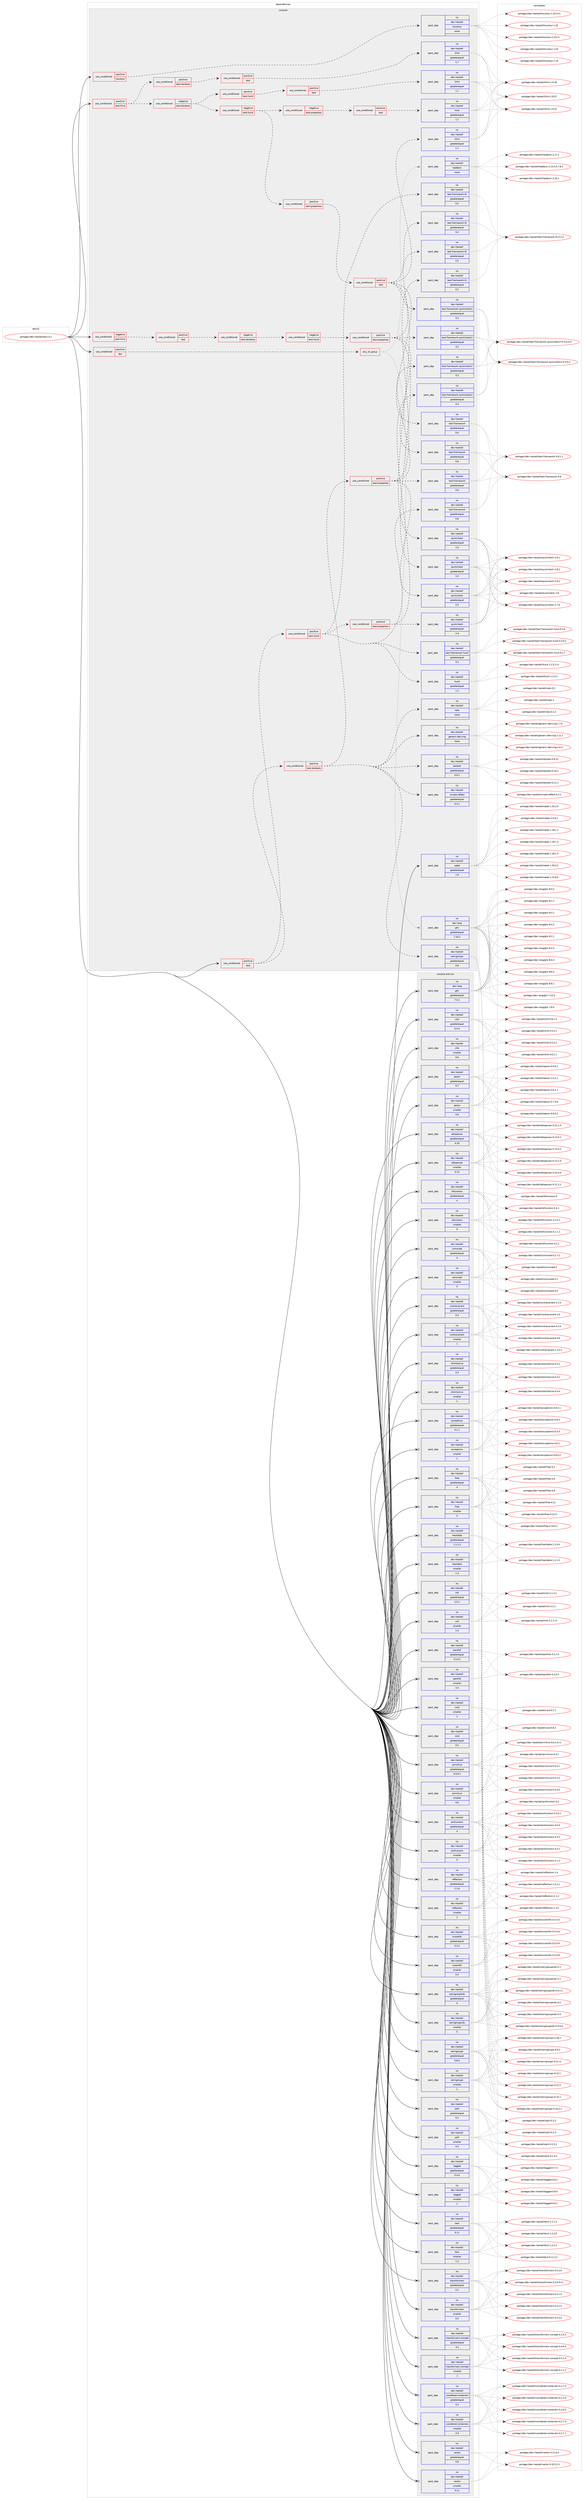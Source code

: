 digraph prolog {

# *************
# Graph options
# *************

newrank=true;
concentrate=true;
compound=true;
graph [rankdir=LR,fontname=Helvetica,fontsize=10,ranksep=1.5];#, ranksep=2.5, nodesep=0.2];
edge  [arrowhead=vee];
node  [fontname=Helvetica,fontsize=10];

# **********
# The ebuild
# **********

subgraph cluster_leftcol {
color=gray;
rank=same;
label=<<i>ebuild</i>>;
id [label="portage://dev-haskell/lens-4.2", color=red, width=4, href="../dev-haskell/lens-4.2.svg"];
}

# ****************
# The dependencies
# ****************

subgraph cluster_midcol {
color=gray;
label=<<i>dependencies</i>>;
subgraph cluster_compile {
fillcolor="#eeeeee";
style=filled;
label=<<i>compile</i>>;
subgraph cond15996 {
dependency73270 [label=<<TABLE BORDER="0" CELLBORDER="1" CELLSPACING="0" CELLPADDING="4"><TR><TD ROWSPAN="3" CELLPADDING="10">use_conditional</TD></TR><TR><TD>negative</TD></TR><TR><TD>test-hlint</TD></TR></TABLE>>, shape=none, color=red];
subgraph cond15997 {
dependency73271 [label=<<TABLE BORDER="0" CELLBORDER="1" CELLSPACING="0" CELLPADDING="4"><TR><TD ROWSPAN="3" CELLPADDING="10">use_conditional</TD></TR><TR><TD>positive</TD></TR><TR><TD>test</TD></TR></TABLE>>, shape=none, color=red];
subgraph cond15998 {
dependency73272 [label=<<TABLE BORDER="0" CELLBORDER="1" CELLSPACING="0" CELLPADDING="4"><TR><TD ROWSPAN="3" CELLPADDING="10">use_conditional</TD></TR><TR><TD>negative</TD></TR><TR><TD>test-doctests</TD></TR></TABLE>>, shape=none, color=red];
subgraph cond15999 {
dependency73273 [label=<<TABLE BORDER="0" CELLBORDER="1" CELLSPACING="0" CELLPADDING="4"><TR><TD ROWSPAN="3" CELLPADDING="10">use_conditional</TD></TR><TR><TD>negative</TD></TR><TR><TD>test-hunit</TD></TR></TABLE>>, shape=none, color=red];
subgraph cond16000 {
dependency73274 [label=<<TABLE BORDER="0" CELLBORDER="1" CELLSPACING="0" CELLPADDING="4"><TR><TD ROWSPAN="3" CELLPADDING="10">use_conditional</TD></TR><TR><TD>positive</TD></TR><TR><TD>test-properties</TD></TR></TABLE>>, shape=none, color=red];
subgraph pack55250 {
dependency73275 [label=<<TABLE BORDER="0" CELLBORDER="1" CELLSPACING="0" CELLPADDING="4" WIDTH="220"><TR><TD ROWSPAN="6" CELLPADDING="30">pack_dep</TD></TR><TR><TD WIDTH="110">no</TD></TR><TR><TD>dev-haskell</TD></TR><TR><TD>quickcheck</TD></TR><TR><TD>greaterequal</TD></TR><TR><TD>2.4</TD></TR></TABLE>>, shape=none, color=blue];
}
dependency73274:e -> dependency73275:w [weight=20,style="dashed",arrowhead="vee"];
subgraph pack55251 {
dependency73276 [label=<<TABLE BORDER="0" CELLBORDER="1" CELLSPACING="0" CELLPADDING="4" WIDTH="220"><TR><TD ROWSPAN="6" CELLPADDING="30">pack_dep</TD></TR><TR><TD WIDTH="110">no</TD></TR><TR><TD>dev-haskell</TD></TR><TR><TD>test-framework</TD></TR><TR><TD>greaterequal</TD></TR><TR><TD>0.6</TD></TR></TABLE>>, shape=none, color=blue];
}
dependency73274:e -> dependency73276:w [weight=20,style="dashed",arrowhead="vee"];
subgraph pack55252 {
dependency73277 [label=<<TABLE BORDER="0" CELLBORDER="1" CELLSPACING="0" CELLPADDING="4" WIDTH="220"><TR><TD ROWSPAN="6" CELLPADDING="30">pack_dep</TD></TR><TR><TD WIDTH="110">no</TD></TR><TR><TD>dev-haskell</TD></TR><TR><TD>test-framework-quickcheck2</TD></TR><TR><TD>greaterequal</TD></TR><TR><TD>0.2</TD></TR></TABLE>>, shape=none, color=blue];
}
dependency73274:e -> dependency73277:w [weight=20,style="dashed",arrowhead="vee"];
subgraph pack55253 {
dependency73278 [label=<<TABLE BORDER="0" CELLBORDER="1" CELLSPACING="0" CELLPADDING="4" WIDTH="220"><TR><TD ROWSPAN="6" CELLPADDING="30">pack_dep</TD></TR><TR><TD WIDTH="110">no</TD></TR><TR><TD>dev-haskell</TD></TR><TR><TD>test-framework-th</TD></TR><TR><TD>greaterequal</TD></TR><TR><TD>0.2</TD></TR></TABLE>>, shape=none, color=blue];
}
dependency73274:e -> dependency73278:w [weight=20,style="dashed",arrowhead="vee"];
}
dependency73273:e -> dependency73274:w [weight=20,style="dashed",arrowhead="vee"];
}
dependency73272:e -> dependency73273:w [weight=20,style="dashed",arrowhead="vee"];
}
dependency73271:e -> dependency73272:w [weight=20,style="dashed",arrowhead="vee"];
}
dependency73270:e -> dependency73271:w [weight=20,style="dashed",arrowhead="vee"];
}
id:e -> dependency73270:w [weight=20,style="solid",arrowhead="vee"];
subgraph cond16001 {
dependency73279 [label=<<TABLE BORDER="0" CELLBORDER="1" CELLSPACING="0" CELLPADDING="4"><TR><TD ROWSPAN="3" CELLPADDING="10">use_conditional</TD></TR><TR><TD>positive</TD></TR><TR><TD>doc</TD></TR></TABLE>>, shape=none, color=red];
subgraph any1967 {
dependency73280 [label=<<TABLE BORDER="0" CELLBORDER="1" CELLSPACING="0" CELLPADDING="4"><TR><TD CELLPADDING="10">any_of_group</TD></TR></TABLE>>, shape=none, color=red];subgraph pack55254 {
dependency73281 [label=<<TABLE BORDER="0" CELLBORDER="1" CELLSPACING="0" CELLPADDING="4" WIDTH="220"><TR><TD ROWSPAN="6" CELLPADDING="30">pack_dep</TD></TR><TR><TD WIDTH="110">no</TD></TR><TR><TD>dev-haskell</TD></TR><TR><TD>haddock</TD></TR><TR><TD>none</TD></TR><TR><TD></TD></TR></TABLE>>, shape=none, color=blue];
}
dependency73280:e -> dependency73281:w [weight=20,style="dotted",arrowhead="oinv"];
subgraph pack55255 {
dependency73282 [label=<<TABLE BORDER="0" CELLBORDER="1" CELLSPACING="0" CELLPADDING="4" WIDTH="220"><TR><TD ROWSPAN="6" CELLPADDING="30">pack_dep</TD></TR><TR><TD WIDTH="110">no</TD></TR><TR><TD>dev-lang</TD></TR><TR><TD>ghc</TD></TR><TR><TD>greaterequal</TD></TR><TR><TD>7.10.2</TD></TR></TABLE>>, shape=none, color=blue];
}
dependency73280:e -> dependency73282:w [weight=20,style="dotted",arrowhead="oinv"];
}
dependency73279:e -> dependency73280:w [weight=20,style="dashed",arrowhead="vee"];
}
id:e -> dependency73279:w [weight=20,style="solid",arrowhead="vee"];
subgraph cond16002 {
dependency73283 [label=<<TABLE BORDER="0" CELLBORDER="1" CELLSPACING="0" CELLPADDING="4"><TR><TD ROWSPAN="3" CELLPADDING="10">use_conditional</TD></TR><TR><TD>positive</TD></TR><TR><TD>hscolour</TD></TR></TABLE>>, shape=none, color=red];
subgraph pack55256 {
dependency73284 [label=<<TABLE BORDER="0" CELLBORDER="1" CELLSPACING="0" CELLPADDING="4" WIDTH="220"><TR><TD ROWSPAN="6" CELLPADDING="30">pack_dep</TD></TR><TR><TD WIDTH="110">no</TD></TR><TR><TD>dev-haskell</TD></TR><TR><TD>hscolour</TD></TR><TR><TD>none</TD></TR><TR><TD></TD></TR></TABLE>>, shape=none, color=blue];
}
dependency73283:e -> dependency73284:w [weight=20,style="dashed",arrowhead="vee"];
}
id:e -> dependency73283:w [weight=20,style="solid",arrowhead="vee"];
subgraph cond16003 {
dependency73285 [label=<<TABLE BORDER="0" CELLBORDER="1" CELLSPACING="0" CELLPADDING="4"><TR><TD ROWSPAN="3" CELLPADDING="10">use_conditional</TD></TR><TR><TD>positive</TD></TR><TR><TD>test</TD></TR></TABLE>>, shape=none, color=red];
subgraph cond16004 {
dependency73286 [label=<<TABLE BORDER="0" CELLBORDER="1" CELLSPACING="0" CELLPADDING="4"><TR><TD ROWSPAN="3" CELLPADDING="10">use_conditional</TD></TR><TR><TD>positive</TD></TR><TR><TD>test-doctests</TD></TR></TABLE>>, shape=none, color=red];
subgraph pack55257 {
dependency73287 [label=<<TABLE BORDER="0" CELLBORDER="1" CELLSPACING="0" CELLPADDING="4" WIDTH="220"><TR><TD ROWSPAN="6" CELLPADDING="30">pack_dep</TD></TR><TR><TD WIDTH="110">no</TD></TR><TR><TD>dev-haskell</TD></TR><TR><TD>doctest</TD></TR><TR><TD>greaterequal</TD></TR><TR><TD>0.9.1</TD></TR></TABLE>>, shape=none, color=blue];
}
dependency73286:e -> dependency73287:w [weight=20,style="dashed",arrowhead="vee"];
subgraph pack55258 {
dependency73288 [label=<<TABLE BORDER="0" CELLBORDER="1" CELLSPACING="0" CELLPADDING="4" WIDTH="220"><TR><TD ROWSPAN="6" CELLPADDING="30">pack_dep</TD></TR><TR><TD WIDTH="110">no</TD></TR><TR><TD>dev-haskell</TD></TR><TR><TD>generic-deriving</TD></TR><TR><TD>none</TD></TR><TR><TD></TD></TR></TABLE>>, shape=none, color=blue];
}
dependency73286:e -> dependency73288:w [weight=20,style="dashed",arrowhead="vee"];
subgraph pack55259 {
dependency73289 [label=<<TABLE BORDER="0" CELLBORDER="1" CELLSPACING="0" CELLPADDING="4" WIDTH="220"><TR><TD ROWSPAN="6" CELLPADDING="30">pack_dep</TD></TR><TR><TD WIDTH="110">no</TD></TR><TR><TD>dev-haskell</TD></TR><TR><TD>nats</TD></TR><TR><TD>none</TD></TR><TR><TD></TD></TR></TABLE>>, shape=none, color=blue];
}
dependency73286:e -> dependency73289:w [weight=20,style="dashed",arrowhead="vee"];
subgraph pack55260 {
dependency73290 [label=<<TABLE BORDER="0" CELLBORDER="1" CELLSPACING="0" CELLPADDING="4" WIDTH="220"><TR><TD ROWSPAN="6" CELLPADDING="30">pack_dep</TD></TR><TR><TD WIDTH="110">no</TD></TR><TR><TD>dev-haskell</TD></TR><TR><TD>semigroups</TD></TR><TR><TD>greaterequal</TD></TR><TR><TD>0.9</TD></TR></TABLE>>, shape=none, color=blue];
}
dependency73286:e -> dependency73290:w [weight=20,style="dashed",arrowhead="vee"];
subgraph pack55261 {
dependency73291 [label=<<TABLE BORDER="0" CELLBORDER="1" CELLSPACING="0" CELLPADDING="4" WIDTH="220"><TR><TD ROWSPAN="6" CELLPADDING="30">pack_dep</TD></TR><TR><TD WIDTH="110">no</TD></TR><TR><TD>dev-haskell</TD></TR><TR><TD>simple-reflect</TD></TR><TR><TD>greaterequal</TD></TR><TR><TD>0.3.1</TD></TR></TABLE>>, shape=none, color=blue];
}
dependency73286:e -> dependency73291:w [weight=20,style="dashed",arrowhead="vee"];
subgraph cond16005 {
dependency73292 [label=<<TABLE BORDER="0" CELLBORDER="1" CELLSPACING="0" CELLPADDING="4"><TR><TD ROWSPAN="3" CELLPADDING="10">use_conditional</TD></TR><TR><TD>positive</TD></TR><TR><TD>test-properties</TD></TR></TABLE>>, shape=none, color=red];
subgraph pack55262 {
dependency73293 [label=<<TABLE BORDER="0" CELLBORDER="1" CELLSPACING="0" CELLPADDING="4" WIDTH="220"><TR><TD ROWSPAN="6" CELLPADDING="30">pack_dep</TD></TR><TR><TD WIDTH="110">no</TD></TR><TR><TD>dev-haskell</TD></TR><TR><TD>quickcheck</TD></TR><TR><TD>greaterequal</TD></TR><TR><TD>2.4</TD></TR></TABLE>>, shape=none, color=blue];
}
dependency73292:e -> dependency73293:w [weight=20,style="dashed",arrowhead="vee"];
subgraph pack55263 {
dependency73294 [label=<<TABLE BORDER="0" CELLBORDER="1" CELLSPACING="0" CELLPADDING="4" WIDTH="220"><TR><TD ROWSPAN="6" CELLPADDING="30">pack_dep</TD></TR><TR><TD WIDTH="110">no</TD></TR><TR><TD>dev-haskell</TD></TR><TR><TD>test-framework</TD></TR><TR><TD>greaterequal</TD></TR><TR><TD>0.6</TD></TR></TABLE>>, shape=none, color=blue];
}
dependency73292:e -> dependency73294:w [weight=20,style="dashed",arrowhead="vee"];
subgraph pack55264 {
dependency73295 [label=<<TABLE BORDER="0" CELLBORDER="1" CELLSPACING="0" CELLPADDING="4" WIDTH="220"><TR><TD ROWSPAN="6" CELLPADDING="30">pack_dep</TD></TR><TR><TD WIDTH="110">no</TD></TR><TR><TD>dev-haskell</TD></TR><TR><TD>test-framework-quickcheck2</TD></TR><TR><TD>greaterequal</TD></TR><TR><TD>0.2</TD></TR></TABLE>>, shape=none, color=blue];
}
dependency73292:e -> dependency73295:w [weight=20,style="dashed",arrowhead="vee"];
subgraph pack55265 {
dependency73296 [label=<<TABLE BORDER="0" CELLBORDER="1" CELLSPACING="0" CELLPADDING="4" WIDTH="220"><TR><TD ROWSPAN="6" CELLPADDING="30">pack_dep</TD></TR><TR><TD WIDTH="110">no</TD></TR><TR><TD>dev-haskell</TD></TR><TR><TD>test-framework-th</TD></TR><TR><TD>greaterequal</TD></TR><TR><TD>0.2</TD></TR></TABLE>>, shape=none, color=blue];
}
dependency73292:e -> dependency73296:w [weight=20,style="dashed",arrowhead="vee"];
}
dependency73286:e -> dependency73292:w [weight=20,style="dashed",arrowhead="vee"];
}
dependency73285:e -> dependency73286:w [weight=20,style="dashed",arrowhead="vee"];
subgraph cond16006 {
dependency73297 [label=<<TABLE BORDER="0" CELLBORDER="1" CELLSPACING="0" CELLPADDING="4"><TR><TD ROWSPAN="3" CELLPADDING="10">use_conditional</TD></TR><TR><TD>positive</TD></TR><TR><TD>test-hunit</TD></TR></TABLE>>, shape=none, color=red];
subgraph pack55266 {
dependency73298 [label=<<TABLE BORDER="0" CELLBORDER="1" CELLSPACING="0" CELLPADDING="4" WIDTH="220"><TR><TD ROWSPAN="6" CELLPADDING="30">pack_dep</TD></TR><TR><TD WIDTH="110">no</TD></TR><TR><TD>dev-haskell</TD></TR><TR><TD>hunit</TD></TR><TR><TD>greaterequal</TD></TR><TR><TD>1.2</TD></TR></TABLE>>, shape=none, color=blue];
}
dependency73297:e -> dependency73298:w [weight=20,style="dashed",arrowhead="vee"];
subgraph pack55267 {
dependency73299 [label=<<TABLE BORDER="0" CELLBORDER="1" CELLSPACING="0" CELLPADDING="4" WIDTH="220"><TR><TD ROWSPAN="6" CELLPADDING="30">pack_dep</TD></TR><TR><TD WIDTH="110">no</TD></TR><TR><TD>dev-haskell</TD></TR><TR><TD>test-framework</TD></TR><TR><TD>greaterequal</TD></TR><TR><TD>0.6</TD></TR></TABLE>>, shape=none, color=blue];
}
dependency73297:e -> dependency73299:w [weight=20,style="dashed",arrowhead="vee"];
subgraph pack55268 {
dependency73300 [label=<<TABLE BORDER="0" CELLBORDER="1" CELLSPACING="0" CELLPADDING="4" WIDTH="220"><TR><TD ROWSPAN="6" CELLPADDING="30">pack_dep</TD></TR><TR><TD WIDTH="110">no</TD></TR><TR><TD>dev-haskell</TD></TR><TR><TD>test-framework-hunit</TD></TR><TR><TD>greaterequal</TD></TR><TR><TD>0.2</TD></TR></TABLE>>, shape=none, color=blue];
}
dependency73297:e -> dependency73300:w [weight=20,style="dashed",arrowhead="vee"];
subgraph pack55269 {
dependency73301 [label=<<TABLE BORDER="0" CELLBORDER="1" CELLSPACING="0" CELLPADDING="4" WIDTH="220"><TR><TD ROWSPAN="6" CELLPADDING="30">pack_dep</TD></TR><TR><TD WIDTH="110">no</TD></TR><TR><TD>dev-haskell</TD></TR><TR><TD>test-framework-th</TD></TR><TR><TD>greaterequal</TD></TR><TR><TD>0.2</TD></TR></TABLE>>, shape=none, color=blue];
}
dependency73297:e -> dependency73301:w [weight=20,style="dashed",arrowhead="vee"];
subgraph cond16007 {
dependency73302 [label=<<TABLE BORDER="0" CELLBORDER="1" CELLSPACING="0" CELLPADDING="4"><TR><TD ROWSPAN="3" CELLPADDING="10">use_conditional</TD></TR><TR><TD>positive</TD></TR><TR><TD>test-properties</TD></TR></TABLE>>, shape=none, color=red];
subgraph pack55270 {
dependency73303 [label=<<TABLE BORDER="0" CELLBORDER="1" CELLSPACING="0" CELLPADDING="4" WIDTH="220"><TR><TD ROWSPAN="6" CELLPADDING="30">pack_dep</TD></TR><TR><TD WIDTH="110">no</TD></TR><TR><TD>dev-haskell</TD></TR><TR><TD>quickcheck</TD></TR><TR><TD>greaterequal</TD></TR><TR><TD>2.4</TD></TR></TABLE>>, shape=none, color=blue];
}
dependency73302:e -> dependency73303:w [weight=20,style="dashed",arrowhead="vee"];
subgraph pack55271 {
dependency73304 [label=<<TABLE BORDER="0" CELLBORDER="1" CELLSPACING="0" CELLPADDING="4" WIDTH="220"><TR><TD ROWSPAN="6" CELLPADDING="30">pack_dep</TD></TR><TR><TD WIDTH="110">no</TD></TR><TR><TD>dev-haskell</TD></TR><TR><TD>test-framework-quickcheck2</TD></TR><TR><TD>greaterequal</TD></TR><TR><TD>0.2</TD></TR></TABLE>>, shape=none, color=blue];
}
dependency73302:e -> dependency73304:w [weight=20,style="dashed",arrowhead="vee"];
}
dependency73297:e -> dependency73302:w [weight=20,style="dashed",arrowhead="vee"];
}
dependency73285:e -> dependency73297:w [weight=20,style="dashed",arrowhead="vee"];
}
id:e -> dependency73285:w [weight=20,style="solid",arrowhead="vee"];
subgraph cond16008 {
dependency73305 [label=<<TABLE BORDER="0" CELLBORDER="1" CELLSPACING="0" CELLPADDING="4"><TR><TD ROWSPAN="3" CELLPADDING="10">use_conditional</TD></TR><TR><TD>positive</TD></TR><TR><TD>test-hlint</TD></TR></TABLE>>, shape=none, color=red];
subgraph cond16009 {
dependency73306 [label=<<TABLE BORDER="0" CELLBORDER="1" CELLSPACING="0" CELLPADDING="4"><TR><TD ROWSPAN="3" CELLPADDING="10">use_conditional</TD></TR><TR><TD>positive</TD></TR><TR><TD>test-doctests</TD></TR></TABLE>>, shape=none, color=red];
subgraph cond16010 {
dependency73307 [label=<<TABLE BORDER="0" CELLBORDER="1" CELLSPACING="0" CELLPADDING="4"><TR><TD ROWSPAN="3" CELLPADDING="10">use_conditional</TD></TR><TR><TD>positive</TD></TR><TR><TD>test</TD></TR></TABLE>>, shape=none, color=red];
subgraph pack55272 {
dependency73308 [label=<<TABLE BORDER="0" CELLBORDER="1" CELLSPACING="0" CELLPADDING="4" WIDTH="220"><TR><TD ROWSPAN="6" CELLPADDING="30">pack_dep</TD></TR><TR><TD WIDTH="110">no</TD></TR><TR><TD>dev-haskell</TD></TR><TR><TD>hlint</TD></TR><TR><TD>greaterequal</TD></TR><TR><TD>1.7</TD></TR></TABLE>>, shape=none, color=blue];
}
dependency73307:e -> dependency73308:w [weight=20,style="dashed",arrowhead="vee"];
}
dependency73306:e -> dependency73307:w [weight=20,style="dashed",arrowhead="vee"];
}
dependency73305:e -> dependency73306:w [weight=20,style="dashed",arrowhead="vee"];
subgraph cond16011 {
dependency73309 [label=<<TABLE BORDER="0" CELLBORDER="1" CELLSPACING="0" CELLPADDING="4"><TR><TD ROWSPAN="3" CELLPADDING="10">use_conditional</TD></TR><TR><TD>negative</TD></TR><TR><TD>test-doctests</TD></TR></TABLE>>, shape=none, color=red];
subgraph cond16012 {
dependency73310 [label=<<TABLE BORDER="0" CELLBORDER="1" CELLSPACING="0" CELLPADDING="4"><TR><TD ROWSPAN="3" CELLPADDING="10">use_conditional</TD></TR><TR><TD>positive</TD></TR><TR><TD>test-hunit</TD></TR></TABLE>>, shape=none, color=red];
subgraph cond16013 {
dependency73311 [label=<<TABLE BORDER="0" CELLBORDER="1" CELLSPACING="0" CELLPADDING="4"><TR><TD ROWSPAN="3" CELLPADDING="10">use_conditional</TD></TR><TR><TD>positive</TD></TR><TR><TD>test</TD></TR></TABLE>>, shape=none, color=red];
subgraph pack55273 {
dependency73312 [label=<<TABLE BORDER="0" CELLBORDER="1" CELLSPACING="0" CELLPADDING="4" WIDTH="220"><TR><TD ROWSPAN="6" CELLPADDING="30">pack_dep</TD></TR><TR><TD WIDTH="110">no</TD></TR><TR><TD>dev-haskell</TD></TR><TR><TD>hlint</TD></TR><TR><TD>greaterequal</TD></TR><TR><TD>1.7</TD></TR></TABLE>>, shape=none, color=blue];
}
dependency73311:e -> dependency73312:w [weight=20,style="dashed",arrowhead="vee"];
}
dependency73310:e -> dependency73311:w [weight=20,style="dashed",arrowhead="vee"];
}
dependency73309:e -> dependency73310:w [weight=20,style="dashed",arrowhead="vee"];
subgraph cond16014 {
dependency73313 [label=<<TABLE BORDER="0" CELLBORDER="1" CELLSPACING="0" CELLPADDING="4"><TR><TD ROWSPAN="3" CELLPADDING="10">use_conditional</TD></TR><TR><TD>negative</TD></TR><TR><TD>test-hunit</TD></TR></TABLE>>, shape=none, color=red];
subgraph cond16015 {
dependency73314 [label=<<TABLE BORDER="0" CELLBORDER="1" CELLSPACING="0" CELLPADDING="4"><TR><TD ROWSPAN="3" CELLPADDING="10">use_conditional</TD></TR><TR><TD>positive</TD></TR><TR><TD>test-properties</TD></TR></TABLE>>, shape=none, color=red];
subgraph cond16016 {
dependency73315 [label=<<TABLE BORDER="0" CELLBORDER="1" CELLSPACING="0" CELLPADDING="4"><TR><TD ROWSPAN="3" CELLPADDING="10">use_conditional</TD></TR><TR><TD>positive</TD></TR><TR><TD>test</TD></TR></TABLE>>, shape=none, color=red];
subgraph pack55274 {
dependency73316 [label=<<TABLE BORDER="0" CELLBORDER="1" CELLSPACING="0" CELLPADDING="4" WIDTH="220"><TR><TD ROWSPAN="6" CELLPADDING="30">pack_dep</TD></TR><TR><TD WIDTH="110">no</TD></TR><TR><TD>dev-haskell</TD></TR><TR><TD>hlint</TD></TR><TR><TD>greaterequal</TD></TR><TR><TD>1.7</TD></TR></TABLE>>, shape=none, color=blue];
}
dependency73315:e -> dependency73316:w [weight=20,style="dashed",arrowhead="vee"];
subgraph pack55275 {
dependency73317 [label=<<TABLE BORDER="0" CELLBORDER="1" CELLSPACING="0" CELLPADDING="4" WIDTH="220"><TR><TD ROWSPAN="6" CELLPADDING="30">pack_dep</TD></TR><TR><TD WIDTH="110">no</TD></TR><TR><TD>dev-haskell</TD></TR><TR><TD>quickcheck</TD></TR><TR><TD>greaterequal</TD></TR><TR><TD>2.4</TD></TR></TABLE>>, shape=none, color=blue];
}
dependency73315:e -> dependency73317:w [weight=20,style="dashed",arrowhead="vee"];
subgraph pack55276 {
dependency73318 [label=<<TABLE BORDER="0" CELLBORDER="1" CELLSPACING="0" CELLPADDING="4" WIDTH="220"><TR><TD ROWSPAN="6" CELLPADDING="30">pack_dep</TD></TR><TR><TD WIDTH="110">no</TD></TR><TR><TD>dev-haskell</TD></TR><TR><TD>test-framework</TD></TR><TR><TD>greaterequal</TD></TR><TR><TD>0.6</TD></TR></TABLE>>, shape=none, color=blue];
}
dependency73315:e -> dependency73318:w [weight=20,style="dashed",arrowhead="vee"];
subgraph pack55277 {
dependency73319 [label=<<TABLE BORDER="0" CELLBORDER="1" CELLSPACING="0" CELLPADDING="4" WIDTH="220"><TR><TD ROWSPAN="6" CELLPADDING="30">pack_dep</TD></TR><TR><TD WIDTH="110">no</TD></TR><TR><TD>dev-haskell</TD></TR><TR><TD>test-framework-quickcheck2</TD></TR><TR><TD>greaterequal</TD></TR><TR><TD>0.2</TD></TR></TABLE>>, shape=none, color=blue];
}
dependency73315:e -> dependency73319:w [weight=20,style="dashed",arrowhead="vee"];
subgraph pack55278 {
dependency73320 [label=<<TABLE BORDER="0" CELLBORDER="1" CELLSPACING="0" CELLPADDING="4" WIDTH="220"><TR><TD ROWSPAN="6" CELLPADDING="30">pack_dep</TD></TR><TR><TD WIDTH="110">no</TD></TR><TR><TD>dev-haskell</TD></TR><TR><TD>test-framework-th</TD></TR><TR><TD>greaterequal</TD></TR><TR><TD>0.2</TD></TR></TABLE>>, shape=none, color=blue];
}
dependency73315:e -> dependency73320:w [weight=20,style="dashed",arrowhead="vee"];
}
dependency73314:e -> dependency73315:w [weight=20,style="dashed",arrowhead="vee"];
}
dependency73313:e -> dependency73314:w [weight=20,style="dashed",arrowhead="vee"];
subgraph cond16017 {
dependency73321 [label=<<TABLE BORDER="0" CELLBORDER="1" CELLSPACING="0" CELLPADDING="4"><TR><TD ROWSPAN="3" CELLPADDING="10">use_conditional</TD></TR><TR><TD>negative</TD></TR><TR><TD>test-properties</TD></TR></TABLE>>, shape=none, color=red];
subgraph cond16018 {
dependency73322 [label=<<TABLE BORDER="0" CELLBORDER="1" CELLSPACING="0" CELLPADDING="4"><TR><TD ROWSPAN="3" CELLPADDING="10">use_conditional</TD></TR><TR><TD>positive</TD></TR><TR><TD>test</TD></TR></TABLE>>, shape=none, color=red];
subgraph pack55279 {
dependency73323 [label=<<TABLE BORDER="0" CELLBORDER="1" CELLSPACING="0" CELLPADDING="4" WIDTH="220"><TR><TD ROWSPAN="6" CELLPADDING="30">pack_dep</TD></TR><TR><TD WIDTH="110">no</TD></TR><TR><TD>dev-haskell</TD></TR><TR><TD>hlint</TD></TR><TR><TD>greaterequal</TD></TR><TR><TD>1.7</TD></TR></TABLE>>, shape=none, color=blue];
}
dependency73322:e -> dependency73323:w [weight=20,style="dashed",arrowhead="vee"];
}
dependency73321:e -> dependency73322:w [weight=20,style="dashed",arrowhead="vee"];
}
dependency73313:e -> dependency73321:w [weight=20,style="dashed",arrowhead="vee"];
}
dependency73309:e -> dependency73313:w [weight=20,style="dashed",arrowhead="vee"];
}
dependency73305:e -> dependency73309:w [weight=20,style="dashed",arrowhead="vee"];
}
id:e -> dependency73305:w [weight=20,style="solid",arrowhead="vee"];
subgraph pack55280 {
dependency73324 [label=<<TABLE BORDER="0" CELLBORDER="1" CELLSPACING="0" CELLPADDING="4" WIDTH="220"><TR><TD ROWSPAN="6" CELLPADDING="30">pack_dep</TD></TR><TR><TD WIDTH="110">no</TD></TR><TR><TD>dev-haskell</TD></TR><TR><TD>cabal</TD></TR><TR><TD>greaterequal</TD></TR><TR><TD>1.8</TD></TR></TABLE>>, shape=none, color=blue];
}
id:e -> dependency73324:w [weight=20,style="solid",arrowhead="vee"];
}
subgraph cluster_compileandrun {
fillcolor="#eeeeee";
style=filled;
label=<<i>compile and run</i>>;
subgraph pack55281 {
dependency73325 [label=<<TABLE BORDER="0" CELLBORDER="1" CELLSPACING="0" CELLPADDING="4" WIDTH="220"><TR><TD ROWSPAN="6" CELLPADDING="30">pack_dep</TD></TR><TR><TD WIDTH="110">no</TD></TR><TR><TD>dev-haskell</TD></TR><TR><TD>aeson</TD></TR><TR><TD>greaterequal</TD></TR><TR><TD>0.7</TD></TR></TABLE>>, shape=none, color=blue];
}
id:e -> dependency73325:w [weight=20,style="solid",arrowhead="odotvee"];
subgraph pack55282 {
dependency73326 [label=<<TABLE BORDER="0" CELLBORDER="1" CELLSPACING="0" CELLPADDING="4" WIDTH="220"><TR><TD ROWSPAN="6" CELLPADDING="30">pack_dep</TD></TR><TR><TD WIDTH="110">no</TD></TR><TR><TD>dev-haskell</TD></TR><TR><TD>aeson</TD></TR><TR><TD>smaller</TD></TR><TR><TD>0.8</TD></TR></TABLE>>, shape=none, color=blue];
}
id:e -> dependency73326:w [weight=20,style="solid",arrowhead="odotvee"];
subgraph pack55283 {
dependency73327 [label=<<TABLE BORDER="0" CELLBORDER="1" CELLSPACING="0" CELLPADDING="4" WIDTH="220"><TR><TD ROWSPAN="6" CELLPADDING="30">pack_dep</TD></TR><TR><TD WIDTH="110">no</TD></TR><TR><TD>dev-haskell</TD></TR><TR><TD>attoparsec</TD></TR><TR><TD>greaterequal</TD></TR><TR><TD>0.10</TD></TR></TABLE>>, shape=none, color=blue];
}
id:e -> dependency73327:w [weight=20,style="solid",arrowhead="odotvee"];
subgraph pack55284 {
dependency73328 [label=<<TABLE BORDER="0" CELLBORDER="1" CELLSPACING="0" CELLPADDING="4" WIDTH="220"><TR><TD ROWSPAN="6" CELLPADDING="30">pack_dep</TD></TR><TR><TD WIDTH="110">no</TD></TR><TR><TD>dev-haskell</TD></TR><TR><TD>attoparsec</TD></TR><TR><TD>smaller</TD></TR><TR><TD>0.13</TD></TR></TABLE>>, shape=none, color=blue];
}
id:e -> dependency73328:w [weight=20,style="solid",arrowhead="odotvee"];
subgraph pack55285 {
dependency73329 [label=<<TABLE BORDER="0" CELLBORDER="1" CELLSPACING="0" CELLPADDING="4" WIDTH="220"><TR><TD ROWSPAN="6" CELLPADDING="30">pack_dep</TD></TR><TR><TD WIDTH="110">no</TD></TR><TR><TD>dev-haskell</TD></TR><TR><TD>bifunctors</TD></TR><TR><TD>greaterequal</TD></TR><TR><TD>4</TD></TR></TABLE>>, shape=none, color=blue];
}
id:e -> dependency73329:w [weight=20,style="solid",arrowhead="odotvee"];
subgraph pack55286 {
dependency73330 [label=<<TABLE BORDER="0" CELLBORDER="1" CELLSPACING="0" CELLPADDING="4" WIDTH="220"><TR><TD ROWSPAN="6" CELLPADDING="30">pack_dep</TD></TR><TR><TD WIDTH="110">no</TD></TR><TR><TD>dev-haskell</TD></TR><TR><TD>bifunctors</TD></TR><TR><TD>smaller</TD></TR><TR><TD>5</TD></TR></TABLE>>, shape=none, color=blue];
}
id:e -> dependency73330:w [weight=20,style="solid",arrowhead="odotvee"];
subgraph pack55287 {
dependency73331 [label=<<TABLE BORDER="0" CELLBORDER="1" CELLSPACING="0" CELLPADDING="4" WIDTH="220"><TR><TD ROWSPAN="6" CELLPADDING="30">pack_dep</TD></TR><TR><TD WIDTH="110">no</TD></TR><TR><TD>dev-haskell</TD></TR><TR><TD>comonad</TD></TR><TR><TD>greaterequal</TD></TR><TR><TD>4</TD></TR></TABLE>>, shape=none, color=blue];
}
id:e -> dependency73331:w [weight=20,style="solid",arrowhead="odotvee"];
subgraph pack55288 {
dependency73332 [label=<<TABLE BORDER="0" CELLBORDER="1" CELLSPACING="0" CELLPADDING="4" WIDTH="220"><TR><TD ROWSPAN="6" CELLPADDING="30">pack_dep</TD></TR><TR><TD WIDTH="110">no</TD></TR><TR><TD>dev-haskell</TD></TR><TR><TD>comonad</TD></TR><TR><TD>smaller</TD></TR><TR><TD>5</TD></TR></TABLE>>, shape=none, color=blue];
}
id:e -> dependency73332:w [weight=20,style="solid",arrowhead="odotvee"];
subgraph pack55289 {
dependency73333 [label=<<TABLE BORDER="0" CELLBORDER="1" CELLSPACING="0" CELLPADDING="4" WIDTH="220"><TR><TD ROWSPAN="6" CELLPADDING="30">pack_dep</TD></TR><TR><TD WIDTH="110">no</TD></TR><TR><TD>dev-haskell</TD></TR><TR><TD>contravariant</TD></TR><TR><TD>greaterequal</TD></TR><TR><TD>0.3</TD></TR></TABLE>>, shape=none, color=blue];
}
id:e -> dependency73333:w [weight=20,style="solid",arrowhead="odotvee"];
subgraph pack55290 {
dependency73334 [label=<<TABLE BORDER="0" CELLBORDER="1" CELLSPACING="0" CELLPADDING="4" WIDTH="220"><TR><TD ROWSPAN="6" CELLPADDING="30">pack_dep</TD></TR><TR><TD WIDTH="110">no</TD></TR><TR><TD>dev-haskell</TD></TR><TR><TD>contravariant</TD></TR><TR><TD>smaller</TD></TR><TR><TD>1</TD></TR></TABLE>>, shape=none, color=blue];
}
id:e -> dependency73334:w [weight=20,style="solid",arrowhead="odotvee"];
subgraph pack55291 {
dependency73335 [label=<<TABLE BORDER="0" CELLBORDER="1" CELLSPACING="0" CELLPADDING="4" WIDTH="220"><TR><TD ROWSPAN="6" CELLPADDING="30">pack_dep</TD></TR><TR><TD WIDTH="110">no</TD></TR><TR><TD>dev-haskell</TD></TR><TR><TD>distributive</TD></TR><TR><TD>greaterequal</TD></TR><TR><TD>0.3</TD></TR></TABLE>>, shape=none, color=blue];
}
id:e -> dependency73335:w [weight=20,style="solid",arrowhead="odotvee"];
subgraph pack55292 {
dependency73336 [label=<<TABLE BORDER="0" CELLBORDER="1" CELLSPACING="0" CELLPADDING="4" WIDTH="220"><TR><TD ROWSPAN="6" CELLPADDING="30">pack_dep</TD></TR><TR><TD WIDTH="110">no</TD></TR><TR><TD>dev-haskell</TD></TR><TR><TD>distributive</TD></TR><TR><TD>smaller</TD></TR><TR><TD>1</TD></TR></TABLE>>, shape=none, color=blue];
}
id:e -> dependency73336:w [weight=20,style="solid",arrowhead="odotvee"];
subgraph pack55293 {
dependency73337 [label=<<TABLE BORDER="0" CELLBORDER="1" CELLSPACING="0" CELLPADDING="4" WIDTH="220"><TR><TD ROWSPAN="6" CELLPADDING="30">pack_dep</TD></TR><TR><TD WIDTH="110">no</TD></TR><TR><TD>dev-haskell</TD></TR><TR><TD>exceptions</TD></TR><TR><TD>greaterequal</TD></TR><TR><TD>0.1.1</TD></TR></TABLE>>, shape=none, color=blue];
}
id:e -> dependency73337:w [weight=20,style="solid",arrowhead="odotvee"];
subgraph pack55294 {
dependency73338 [label=<<TABLE BORDER="0" CELLBORDER="1" CELLSPACING="0" CELLPADDING="4" WIDTH="220"><TR><TD ROWSPAN="6" CELLPADDING="30">pack_dep</TD></TR><TR><TD WIDTH="110">no</TD></TR><TR><TD>dev-haskell</TD></TR><TR><TD>exceptions</TD></TR><TR><TD>smaller</TD></TR><TR><TD>1</TD></TR></TABLE>>, shape=none, color=blue];
}
id:e -> dependency73338:w [weight=20,style="solid",arrowhead="odotvee"];
subgraph pack55295 {
dependency73339 [label=<<TABLE BORDER="0" CELLBORDER="1" CELLSPACING="0" CELLPADDING="4" WIDTH="220"><TR><TD ROWSPAN="6" CELLPADDING="30">pack_dep</TD></TR><TR><TD WIDTH="110">no</TD></TR><TR><TD>dev-haskell</TD></TR><TR><TD>free</TD></TR><TR><TD>greaterequal</TD></TR><TR><TD>4</TD></TR></TABLE>>, shape=none, color=blue];
}
id:e -> dependency73339:w [weight=20,style="solid",arrowhead="odotvee"];
subgraph pack55296 {
dependency73340 [label=<<TABLE BORDER="0" CELLBORDER="1" CELLSPACING="0" CELLPADDING="4" WIDTH="220"><TR><TD ROWSPAN="6" CELLPADDING="30">pack_dep</TD></TR><TR><TD WIDTH="110">no</TD></TR><TR><TD>dev-haskell</TD></TR><TR><TD>free</TD></TR><TR><TD>smaller</TD></TR><TR><TD>5</TD></TR></TABLE>>, shape=none, color=blue];
}
id:e -> dependency73340:w [weight=20,style="solid",arrowhead="odotvee"];
subgraph pack55297 {
dependency73341 [label=<<TABLE BORDER="0" CELLBORDER="1" CELLSPACING="0" CELLPADDING="4" WIDTH="220"><TR><TD ROWSPAN="6" CELLPADDING="30">pack_dep</TD></TR><TR><TD WIDTH="110">no</TD></TR><TR><TD>dev-haskell</TD></TR><TR><TD>hashable</TD></TR><TR><TD>greaterequal</TD></TR><TR><TD>1.1.2.3</TD></TR></TABLE>>, shape=none, color=blue];
}
id:e -> dependency73341:w [weight=20,style="solid",arrowhead="odotvee"];
subgraph pack55298 {
dependency73342 [label=<<TABLE BORDER="0" CELLBORDER="1" CELLSPACING="0" CELLPADDING="4" WIDTH="220"><TR><TD ROWSPAN="6" CELLPADDING="30">pack_dep</TD></TR><TR><TD WIDTH="110">no</TD></TR><TR><TD>dev-haskell</TD></TR><TR><TD>hashable</TD></TR><TR><TD>smaller</TD></TR><TR><TD>1.3</TD></TR></TABLE>>, shape=none, color=blue];
}
id:e -> dependency73342:w [weight=20,style="solid",arrowhead="odotvee"];
subgraph pack55299 {
dependency73343 [label=<<TABLE BORDER="0" CELLBORDER="1" CELLSPACING="0" CELLPADDING="4" WIDTH="220"><TR><TD ROWSPAN="6" CELLPADDING="30">pack_dep</TD></TR><TR><TD WIDTH="110">no</TD></TR><TR><TD>dev-haskell</TD></TR><TR><TD>mtl</TD></TR><TR><TD>greaterequal</TD></TR><TR><TD>2.0.1</TD></TR></TABLE>>, shape=none, color=blue];
}
id:e -> dependency73343:w [weight=20,style="solid",arrowhead="odotvee"];
subgraph pack55300 {
dependency73344 [label=<<TABLE BORDER="0" CELLBORDER="1" CELLSPACING="0" CELLPADDING="4" WIDTH="220"><TR><TD ROWSPAN="6" CELLPADDING="30">pack_dep</TD></TR><TR><TD WIDTH="110">no</TD></TR><TR><TD>dev-haskell</TD></TR><TR><TD>mtl</TD></TR><TR><TD>smaller</TD></TR><TR><TD>2.3</TD></TR></TABLE>>, shape=none, color=blue];
}
id:e -> dependency73344:w [weight=20,style="solid",arrowhead="odotvee"];
subgraph pack55301 {
dependency73345 [label=<<TABLE BORDER="0" CELLBORDER="1" CELLSPACING="0" CELLPADDING="4" WIDTH="220"><TR><TD ROWSPAN="6" CELLPADDING="30">pack_dep</TD></TR><TR><TD WIDTH="110">no</TD></TR><TR><TD>dev-haskell</TD></TR><TR><TD>parallel</TD></TR><TR><TD>greaterequal</TD></TR><TR><TD>3.1.0.1</TD></TR></TABLE>>, shape=none, color=blue];
}
id:e -> dependency73345:w [weight=20,style="solid",arrowhead="odotvee"];
subgraph pack55302 {
dependency73346 [label=<<TABLE BORDER="0" CELLBORDER="1" CELLSPACING="0" CELLPADDING="4" WIDTH="220"><TR><TD ROWSPAN="6" CELLPADDING="30">pack_dep</TD></TR><TR><TD WIDTH="110">no</TD></TR><TR><TD>dev-haskell</TD></TR><TR><TD>parallel</TD></TR><TR><TD>smaller</TD></TR><TR><TD>3.3</TD></TR></TABLE>>, shape=none, color=blue];
}
id:e -> dependency73346:w [weight=20,style="solid",arrowhead="odotvee"];
subgraph pack55303 {
dependency73347 [label=<<TABLE BORDER="0" CELLBORDER="1" CELLSPACING="0" CELLPADDING="4" WIDTH="220"><TR><TD ROWSPAN="6" CELLPADDING="30">pack_dep</TD></TR><TR><TD WIDTH="110">no</TD></TR><TR><TD>dev-haskell</TD></TR><TR><TD>primitive</TD></TR><TR><TD>greaterequal</TD></TR><TR><TD>0.4.0.1</TD></TR></TABLE>>, shape=none, color=blue];
}
id:e -> dependency73347:w [weight=20,style="solid",arrowhead="odotvee"];
subgraph pack55304 {
dependency73348 [label=<<TABLE BORDER="0" CELLBORDER="1" CELLSPACING="0" CELLPADDING="4" WIDTH="220"><TR><TD ROWSPAN="6" CELLPADDING="30">pack_dep</TD></TR><TR><TD WIDTH="110">no</TD></TR><TR><TD>dev-haskell</TD></TR><TR><TD>primitive</TD></TR><TR><TD>smaller</TD></TR><TR><TD>0.6</TD></TR></TABLE>>, shape=none, color=blue];
}
id:e -> dependency73348:w [weight=20,style="solid",arrowhead="odotvee"];
subgraph pack55305 {
dependency73349 [label=<<TABLE BORDER="0" CELLBORDER="1" CELLSPACING="0" CELLPADDING="4" WIDTH="220"><TR><TD ROWSPAN="6" CELLPADDING="30">pack_dep</TD></TR><TR><TD WIDTH="110">no</TD></TR><TR><TD>dev-haskell</TD></TR><TR><TD>profunctors</TD></TR><TR><TD>greaterequal</TD></TR><TR><TD>4</TD></TR></TABLE>>, shape=none, color=blue];
}
id:e -> dependency73349:w [weight=20,style="solid",arrowhead="odotvee"];
subgraph pack55306 {
dependency73350 [label=<<TABLE BORDER="0" CELLBORDER="1" CELLSPACING="0" CELLPADDING="4" WIDTH="220"><TR><TD ROWSPAN="6" CELLPADDING="30">pack_dep</TD></TR><TR><TD WIDTH="110">no</TD></TR><TR><TD>dev-haskell</TD></TR><TR><TD>profunctors</TD></TR><TR><TD>smaller</TD></TR><TR><TD>5</TD></TR></TABLE>>, shape=none, color=blue];
}
id:e -> dependency73350:w [weight=20,style="solid",arrowhead="odotvee"];
subgraph pack55307 {
dependency73351 [label=<<TABLE BORDER="0" CELLBORDER="1" CELLSPACING="0" CELLPADDING="4" WIDTH="220"><TR><TD ROWSPAN="6" CELLPADDING="30">pack_dep</TD></TR><TR><TD WIDTH="110">no</TD></TR><TR><TD>dev-haskell</TD></TR><TR><TD>reflection</TD></TR><TR><TD>greaterequal</TD></TR><TR><TD>1.1.6</TD></TR></TABLE>>, shape=none, color=blue];
}
id:e -> dependency73351:w [weight=20,style="solid",arrowhead="odotvee"];
subgraph pack55308 {
dependency73352 [label=<<TABLE BORDER="0" CELLBORDER="1" CELLSPACING="0" CELLPADDING="4" WIDTH="220"><TR><TD ROWSPAN="6" CELLPADDING="30">pack_dep</TD></TR><TR><TD WIDTH="110">no</TD></TR><TR><TD>dev-haskell</TD></TR><TR><TD>reflection</TD></TR><TR><TD>smaller</TD></TR><TR><TD>2</TD></TR></TABLE>>, shape=none, color=blue];
}
id:e -> dependency73352:w [weight=20,style="solid",arrowhead="odotvee"];
subgraph pack55309 {
dependency73353 [label=<<TABLE BORDER="0" CELLBORDER="1" CELLSPACING="0" CELLPADDING="4" WIDTH="220"><TR><TD ROWSPAN="6" CELLPADDING="30">pack_dep</TD></TR><TR><TD WIDTH="110">no</TD></TR><TR><TD>dev-haskell</TD></TR><TR><TD>scientific</TD></TR><TR><TD>greaterequal</TD></TR><TR><TD>0.3.2</TD></TR></TABLE>>, shape=none, color=blue];
}
id:e -> dependency73353:w [weight=20,style="solid",arrowhead="odotvee"];
subgraph pack55310 {
dependency73354 [label=<<TABLE BORDER="0" CELLBORDER="1" CELLSPACING="0" CELLPADDING="4" WIDTH="220"><TR><TD ROWSPAN="6" CELLPADDING="30">pack_dep</TD></TR><TR><TD WIDTH="110">no</TD></TR><TR><TD>dev-haskell</TD></TR><TR><TD>scientific</TD></TR><TR><TD>smaller</TD></TR><TR><TD>0.4</TD></TR></TABLE>>, shape=none, color=blue];
}
id:e -> dependency73354:w [weight=20,style="solid",arrowhead="odotvee"];
subgraph pack55311 {
dependency73355 [label=<<TABLE BORDER="0" CELLBORDER="1" CELLSPACING="0" CELLPADDING="4" WIDTH="220"><TR><TD ROWSPAN="6" CELLPADDING="30">pack_dep</TD></TR><TR><TD WIDTH="110">no</TD></TR><TR><TD>dev-haskell</TD></TR><TR><TD>semigroupoids</TD></TR><TR><TD>greaterequal</TD></TR><TR><TD>4</TD></TR></TABLE>>, shape=none, color=blue];
}
id:e -> dependency73355:w [weight=20,style="solid",arrowhead="odotvee"];
subgraph pack55312 {
dependency73356 [label=<<TABLE BORDER="0" CELLBORDER="1" CELLSPACING="0" CELLPADDING="4" WIDTH="220"><TR><TD ROWSPAN="6" CELLPADDING="30">pack_dep</TD></TR><TR><TD WIDTH="110">no</TD></TR><TR><TD>dev-haskell</TD></TR><TR><TD>semigroupoids</TD></TR><TR><TD>smaller</TD></TR><TR><TD>5</TD></TR></TABLE>>, shape=none, color=blue];
}
id:e -> dependency73356:w [weight=20,style="solid",arrowhead="odotvee"];
subgraph pack55313 {
dependency73357 [label=<<TABLE BORDER="0" CELLBORDER="1" CELLSPACING="0" CELLPADDING="4" WIDTH="220"><TR><TD ROWSPAN="6" CELLPADDING="30">pack_dep</TD></TR><TR><TD WIDTH="110">no</TD></TR><TR><TD>dev-haskell</TD></TR><TR><TD>semigroups</TD></TR><TR><TD>greaterequal</TD></TR><TR><TD>0.8.4</TD></TR></TABLE>>, shape=none, color=blue];
}
id:e -> dependency73357:w [weight=20,style="solid",arrowhead="odotvee"];
subgraph pack55314 {
dependency73358 [label=<<TABLE BORDER="0" CELLBORDER="1" CELLSPACING="0" CELLPADDING="4" WIDTH="220"><TR><TD ROWSPAN="6" CELLPADDING="30">pack_dep</TD></TR><TR><TD WIDTH="110">no</TD></TR><TR><TD>dev-haskell</TD></TR><TR><TD>semigroups</TD></TR><TR><TD>smaller</TD></TR><TR><TD>1</TD></TR></TABLE>>, shape=none, color=blue];
}
id:e -> dependency73358:w [weight=20,style="solid",arrowhead="odotvee"];
subgraph pack55315 {
dependency73359 [label=<<TABLE BORDER="0" CELLBORDER="1" CELLSPACING="0" CELLPADDING="4" WIDTH="220"><TR><TD ROWSPAN="6" CELLPADDING="30">pack_dep</TD></TR><TR><TD WIDTH="110">no</TD></TR><TR><TD>dev-haskell</TD></TR><TR><TD>split</TD></TR><TR><TD>greaterequal</TD></TR><TR><TD>0.2</TD></TR></TABLE>>, shape=none, color=blue];
}
id:e -> dependency73359:w [weight=20,style="solid",arrowhead="odotvee"];
subgraph pack55316 {
dependency73360 [label=<<TABLE BORDER="0" CELLBORDER="1" CELLSPACING="0" CELLPADDING="4" WIDTH="220"><TR><TD ROWSPAN="6" CELLPADDING="30">pack_dep</TD></TR><TR><TD WIDTH="110">no</TD></TR><TR><TD>dev-haskell</TD></TR><TR><TD>split</TD></TR><TR><TD>smaller</TD></TR><TR><TD>0.3</TD></TR></TABLE>>, shape=none, color=blue];
}
id:e -> dependency73360:w [weight=20,style="solid",arrowhead="odotvee"];
subgraph pack55317 {
dependency73361 [label=<<TABLE BORDER="0" CELLBORDER="1" CELLSPACING="0" CELLPADDING="4" WIDTH="220"><TR><TD ROWSPAN="6" CELLPADDING="30">pack_dep</TD></TR><TR><TD WIDTH="110">no</TD></TR><TR><TD>dev-haskell</TD></TR><TR><TD>tagged</TD></TR><TR><TD>greaterequal</TD></TR><TR><TD>0.4.4</TD></TR></TABLE>>, shape=none, color=blue];
}
id:e -> dependency73361:w [weight=20,style="solid",arrowhead="odotvee"];
subgraph pack55318 {
dependency73362 [label=<<TABLE BORDER="0" CELLBORDER="1" CELLSPACING="0" CELLPADDING="4" WIDTH="220"><TR><TD ROWSPAN="6" CELLPADDING="30">pack_dep</TD></TR><TR><TD WIDTH="110">no</TD></TR><TR><TD>dev-haskell</TD></TR><TR><TD>tagged</TD></TR><TR><TD>smaller</TD></TR><TR><TD>1</TD></TR></TABLE>>, shape=none, color=blue];
}
id:e -> dependency73362:w [weight=20,style="solid",arrowhead="odotvee"];
subgraph pack55319 {
dependency73363 [label=<<TABLE BORDER="0" CELLBORDER="1" CELLSPACING="0" CELLPADDING="4" WIDTH="220"><TR><TD ROWSPAN="6" CELLPADDING="30">pack_dep</TD></TR><TR><TD WIDTH="110">no</TD></TR><TR><TD>dev-haskell</TD></TR><TR><TD>text</TD></TR><TR><TD>greaterequal</TD></TR><TR><TD>0.11</TD></TR></TABLE>>, shape=none, color=blue];
}
id:e -> dependency73363:w [weight=20,style="solid",arrowhead="odotvee"];
subgraph pack55320 {
dependency73364 [label=<<TABLE BORDER="0" CELLBORDER="1" CELLSPACING="0" CELLPADDING="4" WIDTH="220"><TR><TD ROWSPAN="6" CELLPADDING="30">pack_dep</TD></TR><TR><TD WIDTH="110">no</TD></TR><TR><TD>dev-haskell</TD></TR><TR><TD>text</TD></TR><TR><TD>smaller</TD></TR><TR><TD>1.2</TD></TR></TABLE>>, shape=none, color=blue];
}
id:e -> dependency73364:w [weight=20,style="solid",arrowhead="odotvee"];
subgraph pack55321 {
dependency73365 [label=<<TABLE BORDER="0" CELLBORDER="1" CELLSPACING="0" CELLPADDING="4" WIDTH="220"><TR><TD ROWSPAN="6" CELLPADDING="30">pack_dep</TD></TR><TR><TD WIDTH="110">no</TD></TR><TR><TD>dev-haskell</TD></TR><TR><TD>transformers</TD></TR><TR><TD>greaterequal</TD></TR><TR><TD>0.2</TD></TR></TABLE>>, shape=none, color=blue];
}
id:e -> dependency73365:w [weight=20,style="solid",arrowhead="odotvee"];
subgraph pack55322 {
dependency73366 [label=<<TABLE BORDER="0" CELLBORDER="1" CELLSPACING="0" CELLPADDING="4" WIDTH="220"><TR><TD ROWSPAN="6" CELLPADDING="30">pack_dep</TD></TR><TR><TD WIDTH="110">no</TD></TR><TR><TD>dev-haskell</TD></TR><TR><TD>transformers</TD></TR><TR><TD>smaller</TD></TR><TR><TD>0.5</TD></TR></TABLE>>, shape=none, color=blue];
}
id:e -> dependency73366:w [weight=20,style="solid",arrowhead="odotvee"];
subgraph pack55323 {
dependency73367 [label=<<TABLE BORDER="0" CELLBORDER="1" CELLSPACING="0" CELLPADDING="4" WIDTH="220"><TR><TD ROWSPAN="6" CELLPADDING="30">pack_dep</TD></TR><TR><TD WIDTH="110">no</TD></TR><TR><TD>dev-haskell</TD></TR><TR><TD>transformers-compat</TD></TR><TR><TD>greaterequal</TD></TR><TR><TD>0.1</TD></TR></TABLE>>, shape=none, color=blue];
}
id:e -> dependency73367:w [weight=20,style="solid",arrowhead="odotvee"];
subgraph pack55324 {
dependency73368 [label=<<TABLE BORDER="0" CELLBORDER="1" CELLSPACING="0" CELLPADDING="4" WIDTH="220"><TR><TD ROWSPAN="6" CELLPADDING="30">pack_dep</TD></TR><TR><TD WIDTH="110">no</TD></TR><TR><TD>dev-haskell</TD></TR><TR><TD>transformers-compat</TD></TR><TR><TD>smaller</TD></TR><TR><TD>1</TD></TR></TABLE>>, shape=none, color=blue];
}
id:e -> dependency73368:w [weight=20,style="solid",arrowhead="odotvee"];
subgraph pack55325 {
dependency73369 [label=<<TABLE BORDER="0" CELLBORDER="1" CELLSPACING="0" CELLPADDING="4" WIDTH="220"><TR><TD ROWSPAN="6" CELLPADDING="30">pack_dep</TD></TR><TR><TD WIDTH="110">no</TD></TR><TR><TD>dev-haskell</TD></TR><TR><TD>unordered-containers</TD></TR><TR><TD>greaterequal</TD></TR><TR><TD>0.2</TD></TR></TABLE>>, shape=none, color=blue];
}
id:e -> dependency73369:w [weight=20,style="solid",arrowhead="odotvee"];
subgraph pack55326 {
dependency73370 [label=<<TABLE BORDER="0" CELLBORDER="1" CELLSPACING="0" CELLPADDING="4" WIDTH="220"><TR><TD ROWSPAN="6" CELLPADDING="30">pack_dep</TD></TR><TR><TD WIDTH="110">no</TD></TR><TR><TD>dev-haskell</TD></TR><TR><TD>unordered-containers</TD></TR><TR><TD>smaller</TD></TR><TR><TD>0.3</TD></TR></TABLE>>, shape=none, color=blue];
}
id:e -> dependency73370:w [weight=20,style="solid",arrowhead="odotvee"];
subgraph pack55327 {
dependency73371 [label=<<TABLE BORDER="0" CELLBORDER="1" CELLSPACING="0" CELLPADDING="4" WIDTH="220"><TR><TD ROWSPAN="6" CELLPADDING="30">pack_dep</TD></TR><TR><TD WIDTH="110">no</TD></TR><TR><TD>dev-haskell</TD></TR><TR><TD>vector</TD></TR><TR><TD>greaterequal</TD></TR><TR><TD>0.9</TD></TR></TABLE>>, shape=none, color=blue];
}
id:e -> dependency73371:w [weight=20,style="solid",arrowhead="odotvee"];
subgraph pack55328 {
dependency73372 [label=<<TABLE BORDER="0" CELLBORDER="1" CELLSPACING="0" CELLPADDING="4" WIDTH="220"><TR><TD ROWSPAN="6" CELLPADDING="30">pack_dep</TD></TR><TR><TD WIDTH="110">no</TD></TR><TR><TD>dev-haskell</TD></TR><TR><TD>vector</TD></TR><TR><TD>smaller</TD></TR><TR><TD>0.11</TD></TR></TABLE>>, shape=none, color=blue];
}
id:e -> dependency73372:w [weight=20,style="solid",arrowhead="odotvee"];
subgraph pack55329 {
dependency73373 [label=<<TABLE BORDER="0" CELLBORDER="1" CELLSPACING="0" CELLPADDING="4" WIDTH="220"><TR><TD ROWSPAN="6" CELLPADDING="30">pack_dep</TD></TR><TR><TD WIDTH="110">no</TD></TR><TR><TD>dev-haskell</TD></TR><TR><TD>void</TD></TR><TR><TD>greaterequal</TD></TR><TR><TD>0.5</TD></TR></TABLE>>, shape=none, color=blue];
}
id:e -> dependency73373:w [weight=20,style="solid",arrowhead="odotvee"];
subgraph pack55330 {
dependency73374 [label=<<TABLE BORDER="0" CELLBORDER="1" CELLSPACING="0" CELLPADDING="4" WIDTH="220"><TR><TD ROWSPAN="6" CELLPADDING="30">pack_dep</TD></TR><TR><TD WIDTH="110">no</TD></TR><TR><TD>dev-haskell</TD></TR><TR><TD>void</TD></TR><TR><TD>smaller</TD></TR><TR><TD>1</TD></TR></TABLE>>, shape=none, color=blue];
}
id:e -> dependency73374:w [weight=20,style="solid",arrowhead="odotvee"];
subgraph pack55331 {
dependency73375 [label=<<TABLE BORDER="0" CELLBORDER="1" CELLSPACING="0" CELLPADDING="4" WIDTH="220"><TR><TD ROWSPAN="6" CELLPADDING="30">pack_dep</TD></TR><TR><TD WIDTH="110">no</TD></TR><TR><TD>dev-haskell</TD></TR><TR><TD>zlib</TD></TR><TR><TD>greaterequal</TD></TR><TR><TD>0.5.4</TD></TR></TABLE>>, shape=none, color=blue];
}
id:e -> dependency73375:w [weight=20,style="solid",arrowhead="odotvee"];
subgraph pack55332 {
dependency73376 [label=<<TABLE BORDER="0" CELLBORDER="1" CELLSPACING="0" CELLPADDING="4" WIDTH="220"><TR><TD ROWSPAN="6" CELLPADDING="30">pack_dep</TD></TR><TR><TD WIDTH="110">no</TD></TR><TR><TD>dev-haskell</TD></TR><TR><TD>zlib</TD></TR><TR><TD>smaller</TD></TR><TR><TD>0.6</TD></TR></TABLE>>, shape=none, color=blue];
}
id:e -> dependency73376:w [weight=20,style="solid",arrowhead="odotvee"];
subgraph pack55333 {
dependency73377 [label=<<TABLE BORDER="0" CELLBORDER="1" CELLSPACING="0" CELLPADDING="4" WIDTH="220"><TR><TD ROWSPAN="6" CELLPADDING="30">pack_dep</TD></TR><TR><TD WIDTH="110">no</TD></TR><TR><TD>dev-lang</TD></TR><TR><TD>ghc</TD></TR><TR><TD>greaterequal</TD></TR><TR><TD>7.4.1</TD></TR></TABLE>>, shape=none, color=blue];
}
id:e -> dependency73377:w [weight=20,style="solid",arrowhead="odotvee"];
}
subgraph cluster_run {
fillcolor="#eeeeee";
style=filled;
label=<<i>run</i>>;
}
}

# **************
# The candidates
# **************

subgraph cluster_choices {
rank=same;
color=gray;
label=<<i>candidates</i>>;

subgraph choice55250 {
color=black;
nodesep=1;
choiceportage10010111845104971151071011081084711311710599107991041019910745504654 [label="portage://dev-haskell/quickcheck-2.6", color=red, width=4,href="../dev-haskell/quickcheck-2.6.svg"];
choiceportage100101118451049711510710110810847113117105991079910410199107455046554654 [label="portage://dev-haskell/quickcheck-2.7.6", color=red, width=4,href="../dev-haskell/quickcheck-2.7.6.svg"];
choiceportage100101118451049711510710110810847113117105991079910410199107455046564649 [label="portage://dev-haskell/quickcheck-2.8.1", color=red, width=4,href="../dev-haskell/quickcheck-2.8.1.svg"];
choiceportage100101118451049711510710110810847113117105991079910410199107455046564650 [label="portage://dev-haskell/quickcheck-2.8.2", color=red, width=4,href="../dev-haskell/quickcheck-2.8.2.svg"];
choiceportage100101118451049711510710110810847113117105991079910410199107455046574650 [label="portage://dev-haskell/quickcheck-2.9.2", color=red, width=4,href="../dev-haskell/quickcheck-2.9.2.svg"];
dependency73275:e -> choiceportage10010111845104971151071011081084711311710599107991041019910745504654:w [style=dotted,weight="100"];
dependency73275:e -> choiceportage100101118451049711510710110810847113117105991079910410199107455046554654:w [style=dotted,weight="100"];
dependency73275:e -> choiceportage100101118451049711510710110810847113117105991079910410199107455046564649:w [style=dotted,weight="100"];
dependency73275:e -> choiceportage100101118451049711510710110810847113117105991079910410199107455046564650:w [style=dotted,weight="100"];
dependency73275:e -> choiceportage100101118451049711510710110810847113117105991079910410199107455046574650:w [style=dotted,weight="100"];
}
subgraph choice55251 {
color=black;
nodesep=1;
choiceportage100101118451049711510710110810847116101115116451021149710910111911111410745484656 [label="portage://dev-haskell/test-framework-0.8", color=red, width=4,href="../dev-haskell/test-framework-0.8.svg"];
choiceportage10010111845104971151071011081084711610111511645102114971091011191111141074548465646494649 [label="portage://dev-haskell/test-framework-0.8.1.1", color=red, width=4,href="../dev-haskell/test-framework-0.8.1.1.svg"];
dependency73276:e -> choiceportage100101118451049711510710110810847116101115116451021149710910111911111410745484656:w [style=dotted,weight="100"];
dependency73276:e -> choiceportage10010111845104971151071011081084711610111511645102114971091011191111141074548465646494649:w [style=dotted,weight="100"];
}
subgraph choice55252 {
color=black;
nodesep=1;
choiceportage100101118451049711510710110810847116101115116451021149710910111911111410745113117105991079910410199107504548465146484650 [label="portage://dev-haskell/test-framework-quickcheck2-0.3.0.2", color=red, width=4,href="../dev-haskell/test-framework-quickcheck2-0.3.0.2.svg"];
choiceportage1001011184510497115107101108108471161011151164510211497109101119111114107451131171059910799104101991075045484651464846514511450 [label="portage://dev-haskell/test-framework-quickcheck2-0.3.0.3-r2", color=red, width=4,href="../dev-haskell/test-framework-quickcheck2-0.3.0.3-r2.svg"];
dependency73277:e -> choiceportage100101118451049711510710110810847116101115116451021149710910111911111410745113117105991079910410199107504548465146484650:w [style=dotted,weight="100"];
dependency73277:e -> choiceportage1001011184510497115107101108108471161011151164510211497109101119111114107451131171059910799104101991075045484651464846514511450:w [style=dotted,weight="100"];
}
subgraph choice55253 {
color=black;
nodesep=1;
choiceportage100101118451049711510710110810847116101115116451021149710910111911111410745116104454846504652 [label="portage://dev-haskell/test-framework-th-0.2.4", color=red, width=4,href="../dev-haskell/test-framework-th-0.2.4.svg"];
dependency73278:e -> choiceportage100101118451049711510710110810847116101115116451021149710910111911111410745116104454846504652:w [style=dotted,weight="100"];
}
subgraph choice55254 {
color=black;
nodesep=1;
choiceportage1001011184510497115107101108108471049710010011199107455046495246514648465546564651 [label="portage://dev-haskell/haddock-2.14.3.0.7.8.3", color=red, width=4,href="../dev-haskell/haddock-2.14.3.0.7.8.3.svg"];
choiceportage100101118451049711510710110810847104971001001119910745504649544649 [label="portage://dev-haskell/haddock-2.16.1", color=red, width=4,href="../dev-haskell/haddock-2.16.1.svg"];
choiceportage100101118451049711510710110810847104971001001119910745504649554650 [label="portage://dev-haskell/haddock-2.17.2", color=red, width=4,href="../dev-haskell/haddock-2.17.2.svg"];
dependency73281:e -> choiceportage1001011184510497115107101108108471049710010011199107455046495246514648465546564651:w [style=dotted,weight="100"];
dependency73281:e -> choiceportage100101118451049711510710110810847104971001001119910745504649544649:w [style=dotted,weight="100"];
dependency73281:e -> choiceportage100101118451049711510710110810847104971001001119910745504649554650:w [style=dotted,weight="100"];
}
subgraph choice55255 {
color=black;
nodesep=1;
choiceportage1001011184510897110103471031049945554649484651 [label="portage://dev-lang/ghc-7.10.3", color=red, width=4,href="../dev-lang/ghc-7.10.3.svg"];
choiceportage10010111845108971101034710310499455546564652 [label="portage://dev-lang/ghc-7.8.4", color=red, width=4,href="../dev-lang/ghc-7.8.4.svg"];
choiceportage10010111845108971101034710310499455646484650 [label="portage://dev-lang/ghc-8.0.2", color=red, width=4,href="../dev-lang/ghc-8.0.2.svg"];
choiceportage10010111845108971101034710310499455646504649 [label="portage://dev-lang/ghc-8.2.1", color=red, width=4,href="../dev-lang/ghc-8.2.1.svg"];
choiceportage10010111845108971101034710310499455646504650 [label="portage://dev-lang/ghc-8.2.2", color=red, width=4,href="../dev-lang/ghc-8.2.2.svg"];
choiceportage10010111845108971101034710310499455646524649 [label="portage://dev-lang/ghc-8.4.1", color=red, width=4,href="../dev-lang/ghc-8.4.1.svg"];
choiceportage10010111845108971101034710310499455646524650 [label="portage://dev-lang/ghc-8.4.2", color=red, width=4,href="../dev-lang/ghc-8.4.2.svg"];
choiceportage10010111845108971101034710310499455646524651 [label="portage://dev-lang/ghc-8.4.3", color=red, width=4,href="../dev-lang/ghc-8.4.3.svg"];
choiceportage10010111845108971101034710310499455646544652 [label="portage://dev-lang/ghc-8.6.4", color=red, width=4,href="../dev-lang/ghc-8.6.4.svg"];
choiceportage10010111845108971101034710310499455646544653 [label="portage://dev-lang/ghc-8.6.5", color=red, width=4,href="../dev-lang/ghc-8.6.5.svg"];
choiceportage10010111845108971101034710310499455646564649 [label="portage://dev-lang/ghc-8.8.1", color=red, width=4,href="../dev-lang/ghc-8.8.1.svg"];
dependency73282:e -> choiceportage1001011184510897110103471031049945554649484651:w [style=dotted,weight="100"];
dependency73282:e -> choiceportage10010111845108971101034710310499455546564652:w [style=dotted,weight="100"];
dependency73282:e -> choiceportage10010111845108971101034710310499455646484650:w [style=dotted,weight="100"];
dependency73282:e -> choiceportage10010111845108971101034710310499455646504649:w [style=dotted,weight="100"];
dependency73282:e -> choiceportage10010111845108971101034710310499455646504650:w [style=dotted,weight="100"];
dependency73282:e -> choiceportage10010111845108971101034710310499455646524649:w [style=dotted,weight="100"];
dependency73282:e -> choiceportage10010111845108971101034710310499455646524650:w [style=dotted,weight="100"];
dependency73282:e -> choiceportage10010111845108971101034710310499455646524651:w [style=dotted,weight="100"];
dependency73282:e -> choiceportage10010111845108971101034710310499455646544652:w [style=dotted,weight="100"];
dependency73282:e -> choiceportage10010111845108971101034710310499455646544653:w [style=dotted,weight="100"];
dependency73282:e -> choiceportage10010111845108971101034710310499455646564649:w [style=dotted,weight="100"];
}
subgraph choice55256 {
color=black;
nodesep=1;
choiceportage100101118451049711510710110810847104115991111081111171144549464957 [label="portage://dev-haskell/hscolour-1.19", color=red, width=4,href="../dev-haskell/hscolour-1.19.svg"];
choiceportage10010111845104971151071011081084710411599111108111117114454946504846514511449 [label="portage://dev-haskell/hscolour-1.20.3-r1", color=red, width=4,href="../dev-haskell/hscolour-1.20.3-r1.svg"];
choiceportage100101118451049711510710110810847104115991111081111171144549465050 [label="portage://dev-haskell/hscolour-1.22", color=red, width=4,href="../dev-haskell/hscolour-1.22.svg"];
choiceportage1001011184510497115107101108108471041159911110811111711445494650514511449 [label="portage://dev-haskell/hscolour-1.23-r1", color=red, width=4,href="../dev-haskell/hscolour-1.23-r1.svg"];
choiceportage100101118451049711510710110810847104115991111081111171144549465052 [label="portage://dev-haskell/hscolour-1.24", color=red, width=4,href="../dev-haskell/hscolour-1.24.svg"];
dependency73284:e -> choiceportage100101118451049711510710110810847104115991111081111171144549464957:w [style=dotted,weight="100"];
dependency73284:e -> choiceportage10010111845104971151071011081084710411599111108111117114454946504846514511449:w [style=dotted,weight="100"];
dependency73284:e -> choiceportage100101118451049711510710110810847104115991111081111171144549465050:w [style=dotted,weight="100"];
dependency73284:e -> choiceportage1001011184510497115107101108108471041159911110811111711445494650514511449:w [style=dotted,weight="100"];
dependency73284:e -> choiceportage100101118451049711510710110810847104115991111081111171144549465052:w [style=dotted,weight="100"];
}
subgraph choice55257 {
color=black;
nodesep=1;
choiceportage1001011184510497115107101108108471001119911610111511645484649484649 [label="portage://dev-haskell/doctest-0.10.1", color=red, width=4,href="../dev-haskell/doctest-0.10.1.svg"];
choiceportage1001011184510497115107101108108471001119911610111511645484649494649 [label="portage://dev-haskell/doctest-0.11.1", color=red, width=4,href="../dev-haskell/doctest-0.11.1.svg"];
choiceportage1001011184510497115107101108108471001119911610111511645484657464950 [label="portage://dev-haskell/doctest-0.9.12", color=red, width=4,href="../dev-haskell/doctest-0.9.12.svg"];
dependency73287:e -> choiceportage1001011184510497115107101108108471001119911610111511645484649484649:w [style=dotted,weight="100"];
dependency73287:e -> choiceportage1001011184510497115107101108108471001119911610111511645484649494649:w [style=dotted,weight="100"];
dependency73287:e -> choiceportage1001011184510497115107101108108471001119911610111511645484657464950:w [style=dotted,weight="100"];
}
subgraph choice55258 {
color=black;
nodesep=1;
choiceportage100101118451049711510710110810847103101110101114105994510010111410511810511010345494649494649 [label="portage://dev-haskell/generic-deriving-1.11.1", color=red, width=4,href="../dev-haskell/generic-deriving-1.11.1.svg"];
choiceportage1001011184510497115107101108108471031011101011141059945100101114105118105110103454946544651 [label="portage://dev-haskell/generic-deriving-1.6.3", color=red, width=4,href="../dev-haskell/generic-deriving-1.6.3.svg"];
choiceportage1001011184510497115107101108108471031011101011141059945100101114105118105110103454946554648 [label="portage://dev-haskell/generic-deriving-1.7.0", color=red, width=4,href="../dev-haskell/generic-deriving-1.7.0.svg"];
dependency73288:e -> choiceportage100101118451049711510710110810847103101110101114105994510010111410511810511010345494649494649:w [style=dotted,weight="100"];
dependency73288:e -> choiceportage1001011184510497115107101108108471031011101011141059945100101114105118105110103454946544651:w [style=dotted,weight="100"];
dependency73288:e -> choiceportage1001011184510497115107101108108471031011101011141059945100101114105118105110103454946554648:w [style=dotted,weight="100"];
}
subgraph choice55259 {
color=black;
nodesep=1;
choiceportage10010111845104971151071011081084711097116115454846494650 [label="portage://dev-haskell/nats-0.1.2", color=red, width=4,href="../dev-haskell/nats-0.1.2.svg"];
choiceportage1001011184510497115107101108108471109711611545484650 [label="portage://dev-haskell/nats-0.2", color=red, width=4,href="../dev-haskell/nats-0.2.svg"];
choiceportage100101118451049711510710110810847110971161154549 [label="portage://dev-haskell/nats-1", color=red, width=4,href="../dev-haskell/nats-1.svg"];
dependency73289:e -> choiceportage10010111845104971151071011081084711097116115454846494650:w [style=dotted,weight="100"];
dependency73289:e -> choiceportage1001011184510497115107101108108471109711611545484650:w [style=dotted,weight="100"];
dependency73289:e -> choiceportage100101118451049711510710110810847110971161154549:w [style=dotted,weight="100"];
}
subgraph choice55260 {
color=black;
nodesep=1;
choiceportage10010111845104971151071011081084711510110910510311411111711211545484649494511449 [label="portage://dev-haskell/semigroups-0.11-r1", color=red, width=4,href="../dev-haskell/semigroups-0.11-r1.svg"];
choiceportage10010111845104971151071011081084711510110910510311411111711211545484649504649 [label="portage://dev-haskell/semigroups-0.12.1", color=red, width=4,href="../dev-haskell/semigroups-0.12.1.svg"];
choiceportage10010111845104971151071011081084711510110910510311411111711211545484649504650 [label="portage://dev-haskell/semigroups-0.12.2", color=red, width=4,href="../dev-haskell/semigroups-0.12.2.svg"];
choiceportage10010111845104971151071011081084711510110910510311411111711211545484649534649 [label="portage://dev-haskell/semigroups-0.15.1", color=red, width=4,href="../dev-haskell/semigroups-0.15.1.svg"];
choiceportage100101118451049711510710110810847115101109105103114111117112115454846495446504650 [label="portage://dev-haskell/semigroups-0.16.2.2", color=red, width=4,href="../dev-haskell/semigroups-0.16.2.2.svg"];
choiceportage10010111845104971151071011081084711510110910510311411111711211545484649564650 [label="portage://dev-haskell/semigroups-0.18.2", color=red, width=4,href="../dev-haskell/semigroups-0.18.2.svg"];
choiceportage100101118451049711510710110810847115101109105103114111117112115454846574650 [label="portage://dev-haskell/semigroups-0.9.2", color=red, width=4,href="../dev-haskell/semigroups-0.9.2.svg"];
dependency73290:e -> choiceportage10010111845104971151071011081084711510110910510311411111711211545484649494511449:w [style=dotted,weight="100"];
dependency73290:e -> choiceportage10010111845104971151071011081084711510110910510311411111711211545484649504649:w [style=dotted,weight="100"];
dependency73290:e -> choiceportage10010111845104971151071011081084711510110910510311411111711211545484649504650:w [style=dotted,weight="100"];
dependency73290:e -> choiceportage10010111845104971151071011081084711510110910510311411111711211545484649534649:w [style=dotted,weight="100"];
dependency73290:e -> choiceportage100101118451049711510710110810847115101109105103114111117112115454846495446504650:w [style=dotted,weight="100"];
dependency73290:e -> choiceportage10010111845104971151071011081084711510110910510311411111711211545484649564650:w [style=dotted,weight="100"];
dependency73290:e -> choiceportage100101118451049711510710110810847115101109105103114111117112115454846574650:w [style=dotted,weight="100"];
}
subgraph choice55261 {
color=black;
nodesep=1;
choiceportage1001011184510497115107101108108471151051091121081014511410110210810199116454846514650 [label="portage://dev-haskell/simple-reflect-0.3.2", color=red, width=4,href="../dev-haskell/simple-reflect-0.3.2.svg"];
dependency73291:e -> choiceportage1001011184510497115107101108108471151051091121081014511410110210810199116454846514650:w [style=dotted,weight="100"];
}
subgraph choice55262 {
color=black;
nodesep=1;
choiceportage10010111845104971151071011081084711311710599107991041019910745504654 [label="portage://dev-haskell/quickcheck-2.6", color=red, width=4,href="../dev-haskell/quickcheck-2.6.svg"];
choiceportage100101118451049711510710110810847113117105991079910410199107455046554654 [label="portage://dev-haskell/quickcheck-2.7.6", color=red, width=4,href="../dev-haskell/quickcheck-2.7.6.svg"];
choiceportage100101118451049711510710110810847113117105991079910410199107455046564649 [label="portage://dev-haskell/quickcheck-2.8.1", color=red, width=4,href="../dev-haskell/quickcheck-2.8.1.svg"];
choiceportage100101118451049711510710110810847113117105991079910410199107455046564650 [label="portage://dev-haskell/quickcheck-2.8.2", color=red, width=4,href="../dev-haskell/quickcheck-2.8.2.svg"];
choiceportage100101118451049711510710110810847113117105991079910410199107455046574650 [label="portage://dev-haskell/quickcheck-2.9.2", color=red, width=4,href="../dev-haskell/quickcheck-2.9.2.svg"];
dependency73293:e -> choiceportage10010111845104971151071011081084711311710599107991041019910745504654:w [style=dotted,weight="100"];
dependency73293:e -> choiceportage100101118451049711510710110810847113117105991079910410199107455046554654:w [style=dotted,weight="100"];
dependency73293:e -> choiceportage100101118451049711510710110810847113117105991079910410199107455046564649:w [style=dotted,weight="100"];
dependency73293:e -> choiceportage100101118451049711510710110810847113117105991079910410199107455046564650:w [style=dotted,weight="100"];
dependency73293:e -> choiceportage100101118451049711510710110810847113117105991079910410199107455046574650:w [style=dotted,weight="100"];
}
subgraph choice55263 {
color=black;
nodesep=1;
choiceportage100101118451049711510710110810847116101115116451021149710910111911111410745484656 [label="portage://dev-haskell/test-framework-0.8", color=red, width=4,href="../dev-haskell/test-framework-0.8.svg"];
choiceportage10010111845104971151071011081084711610111511645102114971091011191111141074548465646494649 [label="portage://dev-haskell/test-framework-0.8.1.1", color=red, width=4,href="../dev-haskell/test-framework-0.8.1.1.svg"];
dependency73294:e -> choiceportage100101118451049711510710110810847116101115116451021149710910111911111410745484656:w [style=dotted,weight="100"];
dependency73294:e -> choiceportage10010111845104971151071011081084711610111511645102114971091011191111141074548465646494649:w [style=dotted,weight="100"];
}
subgraph choice55264 {
color=black;
nodesep=1;
choiceportage100101118451049711510710110810847116101115116451021149710910111911111410745113117105991079910410199107504548465146484650 [label="portage://dev-haskell/test-framework-quickcheck2-0.3.0.2", color=red, width=4,href="../dev-haskell/test-framework-quickcheck2-0.3.0.2.svg"];
choiceportage1001011184510497115107101108108471161011151164510211497109101119111114107451131171059910799104101991075045484651464846514511450 [label="portage://dev-haskell/test-framework-quickcheck2-0.3.0.3-r2", color=red, width=4,href="../dev-haskell/test-framework-quickcheck2-0.3.0.3-r2.svg"];
dependency73295:e -> choiceportage100101118451049711510710110810847116101115116451021149710910111911111410745113117105991079910410199107504548465146484650:w [style=dotted,weight="100"];
dependency73295:e -> choiceportage1001011184510497115107101108108471161011151164510211497109101119111114107451131171059910799104101991075045484651464846514511450:w [style=dotted,weight="100"];
}
subgraph choice55265 {
color=black;
nodesep=1;
choiceportage100101118451049711510710110810847116101115116451021149710910111911111410745116104454846504652 [label="portage://dev-haskell/test-framework-th-0.2.4", color=red, width=4,href="../dev-haskell/test-framework-th-0.2.4.svg"];
dependency73296:e -> choiceportage100101118451049711510710110810847116101115116451021149710910111911111410745116104454846504652:w [style=dotted,weight="100"];
}
subgraph choice55266 {
color=black;
nodesep=1;
choiceportage1001011184510497115107101108108471041171101051164549465046534650 [label="portage://dev-haskell/hunit-1.2.5.2", color=red, width=4,href="../dev-haskell/hunit-1.2.5.2.svg"];
choiceportage10010111845104971151071011081084710411711010511645494650465346504511449 [label="portage://dev-haskell/hunit-1.2.5.2-r1", color=red, width=4,href="../dev-haskell/hunit-1.2.5.2-r1.svg"];
dependency73298:e -> choiceportage1001011184510497115107101108108471041171101051164549465046534650:w [style=dotted,weight="100"];
dependency73298:e -> choiceportage10010111845104971151071011081084710411711010511645494650465346504511449:w [style=dotted,weight="100"];
}
subgraph choice55267 {
color=black;
nodesep=1;
choiceportage100101118451049711510710110810847116101115116451021149710910111911111410745484656 [label="portage://dev-haskell/test-framework-0.8", color=red, width=4,href="../dev-haskell/test-framework-0.8.svg"];
choiceportage10010111845104971151071011081084711610111511645102114971091011191111141074548465646494649 [label="portage://dev-haskell/test-framework-0.8.1.1", color=red, width=4,href="../dev-haskell/test-framework-0.8.1.1.svg"];
dependency73299:e -> choiceportage100101118451049711510710110810847116101115116451021149710910111911111410745484656:w [style=dotted,weight="100"];
dependency73299:e -> choiceportage10010111845104971151071011081084711610111511645102114971091011191111141074548465646494649:w [style=dotted,weight="100"];
}
subgraph choice55268 {
color=black;
nodesep=1;
choiceportage100101118451049711510710110810847116101115116451021149710910111911111410745104117110105116454846504655 [label="portage://dev-haskell/test-framework-hunit-0.2.7", color=red, width=4,href="../dev-haskell/test-framework-hunit-0.2.7.svg"];
choiceportage100101118451049711510710110810847116101115116451021149710910111911111410745104117110105116454846514648 [label="portage://dev-haskell/test-framework-hunit-0.3.0", color=red, width=4,href="../dev-haskell/test-framework-hunit-0.3.0.svg"];
choiceportage1001011184510497115107101108108471161011151164510211497109101119111114107451041171101051164548465146484650 [label="portage://dev-haskell/test-framework-hunit-0.3.0.2", color=red, width=4,href="../dev-haskell/test-framework-hunit-0.3.0.2.svg"];
dependency73300:e -> choiceportage100101118451049711510710110810847116101115116451021149710910111911111410745104117110105116454846504655:w [style=dotted,weight="100"];
dependency73300:e -> choiceportage100101118451049711510710110810847116101115116451021149710910111911111410745104117110105116454846514648:w [style=dotted,weight="100"];
dependency73300:e -> choiceportage1001011184510497115107101108108471161011151164510211497109101119111114107451041171101051164548465146484650:w [style=dotted,weight="100"];
}
subgraph choice55269 {
color=black;
nodesep=1;
choiceportage100101118451049711510710110810847116101115116451021149710910111911111410745116104454846504652 [label="portage://dev-haskell/test-framework-th-0.2.4", color=red, width=4,href="../dev-haskell/test-framework-th-0.2.4.svg"];
dependency73301:e -> choiceportage100101118451049711510710110810847116101115116451021149710910111911111410745116104454846504652:w [style=dotted,weight="100"];
}
subgraph choice55270 {
color=black;
nodesep=1;
choiceportage10010111845104971151071011081084711311710599107991041019910745504654 [label="portage://dev-haskell/quickcheck-2.6", color=red, width=4,href="../dev-haskell/quickcheck-2.6.svg"];
choiceportage100101118451049711510710110810847113117105991079910410199107455046554654 [label="portage://dev-haskell/quickcheck-2.7.6", color=red, width=4,href="../dev-haskell/quickcheck-2.7.6.svg"];
choiceportage100101118451049711510710110810847113117105991079910410199107455046564649 [label="portage://dev-haskell/quickcheck-2.8.1", color=red, width=4,href="../dev-haskell/quickcheck-2.8.1.svg"];
choiceportage100101118451049711510710110810847113117105991079910410199107455046564650 [label="portage://dev-haskell/quickcheck-2.8.2", color=red, width=4,href="../dev-haskell/quickcheck-2.8.2.svg"];
choiceportage100101118451049711510710110810847113117105991079910410199107455046574650 [label="portage://dev-haskell/quickcheck-2.9.2", color=red, width=4,href="../dev-haskell/quickcheck-2.9.2.svg"];
dependency73303:e -> choiceportage10010111845104971151071011081084711311710599107991041019910745504654:w [style=dotted,weight="100"];
dependency73303:e -> choiceportage100101118451049711510710110810847113117105991079910410199107455046554654:w [style=dotted,weight="100"];
dependency73303:e -> choiceportage100101118451049711510710110810847113117105991079910410199107455046564649:w [style=dotted,weight="100"];
dependency73303:e -> choiceportage100101118451049711510710110810847113117105991079910410199107455046564650:w [style=dotted,weight="100"];
dependency73303:e -> choiceportage100101118451049711510710110810847113117105991079910410199107455046574650:w [style=dotted,weight="100"];
}
subgraph choice55271 {
color=black;
nodesep=1;
choiceportage100101118451049711510710110810847116101115116451021149710910111911111410745113117105991079910410199107504548465146484650 [label="portage://dev-haskell/test-framework-quickcheck2-0.3.0.2", color=red, width=4,href="../dev-haskell/test-framework-quickcheck2-0.3.0.2.svg"];
choiceportage1001011184510497115107101108108471161011151164510211497109101119111114107451131171059910799104101991075045484651464846514511450 [label="portage://dev-haskell/test-framework-quickcheck2-0.3.0.3-r2", color=red, width=4,href="../dev-haskell/test-framework-quickcheck2-0.3.0.3-r2.svg"];
dependency73304:e -> choiceportage100101118451049711510710110810847116101115116451021149710910111911111410745113117105991079910410199107504548465146484650:w [style=dotted,weight="100"];
dependency73304:e -> choiceportage1001011184510497115107101108108471161011151164510211497109101119111114107451131171059910799104101991075045484651464846514511450:w [style=dotted,weight="100"];
}
subgraph choice55272 {
color=black;
nodesep=1;
choiceportage10010111845104971151071011081084710410810511011645494656465355 [label="portage://dev-haskell/hlint-1.8.57", color=red, width=4,href="../dev-haskell/hlint-1.8.57.svg"];
choiceportage10010111845104971151071011081084710410810511011645494657465049 [label="portage://dev-haskell/hlint-1.9.21", color=red, width=4,href="../dev-haskell/hlint-1.9.21.svg"];
choiceportage10010111845104971151071011081084710410810511011645494657465153 [label="portage://dev-haskell/hlint-1.9.35", color=red, width=4,href="../dev-haskell/hlint-1.9.35.svg"];
dependency73308:e -> choiceportage10010111845104971151071011081084710410810511011645494656465355:w [style=dotted,weight="100"];
dependency73308:e -> choiceportage10010111845104971151071011081084710410810511011645494657465049:w [style=dotted,weight="100"];
dependency73308:e -> choiceportage10010111845104971151071011081084710410810511011645494657465153:w [style=dotted,weight="100"];
}
subgraph choice55273 {
color=black;
nodesep=1;
choiceportage10010111845104971151071011081084710410810511011645494656465355 [label="portage://dev-haskell/hlint-1.8.57", color=red, width=4,href="../dev-haskell/hlint-1.8.57.svg"];
choiceportage10010111845104971151071011081084710410810511011645494657465049 [label="portage://dev-haskell/hlint-1.9.21", color=red, width=4,href="../dev-haskell/hlint-1.9.21.svg"];
choiceportage10010111845104971151071011081084710410810511011645494657465153 [label="portage://dev-haskell/hlint-1.9.35", color=red, width=4,href="../dev-haskell/hlint-1.9.35.svg"];
dependency73312:e -> choiceportage10010111845104971151071011081084710410810511011645494656465355:w [style=dotted,weight="100"];
dependency73312:e -> choiceportage10010111845104971151071011081084710410810511011645494657465049:w [style=dotted,weight="100"];
dependency73312:e -> choiceportage10010111845104971151071011081084710410810511011645494657465153:w [style=dotted,weight="100"];
}
subgraph choice55274 {
color=black;
nodesep=1;
choiceportage10010111845104971151071011081084710410810511011645494656465355 [label="portage://dev-haskell/hlint-1.8.57", color=red, width=4,href="../dev-haskell/hlint-1.8.57.svg"];
choiceportage10010111845104971151071011081084710410810511011645494657465049 [label="portage://dev-haskell/hlint-1.9.21", color=red, width=4,href="../dev-haskell/hlint-1.9.21.svg"];
choiceportage10010111845104971151071011081084710410810511011645494657465153 [label="portage://dev-haskell/hlint-1.9.35", color=red, width=4,href="../dev-haskell/hlint-1.9.35.svg"];
dependency73316:e -> choiceportage10010111845104971151071011081084710410810511011645494656465355:w [style=dotted,weight="100"];
dependency73316:e -> choiceportage10010111845104971151071011081084710410810511011645494657465049:w [style=dotted,weight="100"];
dependency73316:e -> choiceportage10010111845104971151071011081084710410810511011645494657465153:w [style=dotted,weight="100"];
}
subgraph choice55275 {
color=black;
nodesep=1;
choiceportage10010111845104971151071011081084711311710599107991041019910745504654 [label="portage://dev-haskell/quickcheck-2.6", color=red, width=4,href="../dev-haskell/quickcheck-2.6.svg"];
choiceportage100101118451049711510710110810847113117105991079910410199107455046554654 [label="portage://dev-haskell/quickcheck-2.7.6", color=red, width=4,href="../dev-haskell/quickcheck-2.7.6.svg"];
choiceportage100101118451049711510710110810847113117105991079910410199107455046564649 [label="portage://dev-haskell/quickcheck-2.8.1", color=red, width=4,href="../dev-haskell/quickcheck-2.8.1.svg"];
choiceportage100101118451049711510710110810847113117105991079910410199107455046564650 [label="portage://dev-haskell/quickcheck-2.8.2", color=red, width=4,href="../dev-haskell/quickcheck-2.8.2.svg"];
choiceportage100101118451049711510710110810847113117105991079910410199107455046574650 [label="portage://dev-haskell/quickcheck-2.9.2", color=red, width=4,href="../dev-haskell/quickcheck-2.9.2.svg"];
dependency73317:e -> choiceportage10010111845104971151071011081084711311710599107991041019910745504654:w [style=dotted,weight="100"];
dependency73317:e -> choiceportage100101118451049711510710110810847113117105991079910410199107455046554654:w [style=dotted,weight="100"];
dependency73317:e -> choiceportage100101118451049711510710110810847113117105991079910410199107455046564649:w [style=dotted,weight="100"];
dependency73317:e -> choiceportage100101118451049711510710110810847113117105991079910410199107455046564650:w [style=dotted,weight="100"];
dependency73317:e -> choiceportage100101118451049711510710110810847113117105991079910410199107455046574650:w [style=dotted,weight="100"];
}
subgraph choice55276 {
color=black;
nodesep=1;
choiceportage100101118451049711510710110810847116101115116451021149710910111911111410745484656 [label="portage://dev-haskell/test-framework-0.8", color=red, width=4,href="../dev-haskell/test-framework-0.8.svg"];
choiceportage10010111845104971151071011081084711610111511645102114971091011191111141074548465646494649 [label="portage://dev-haskell/test-framework-0.8.1.1", color=red, width=4,href="../dev-haskell/test-framework-0.8.1.1.svg"];
dependency73318:e -> choiceportage100101118451049711510710110810847116101115116451021149710910111911111410745484656:w [style=dotted,weight="100"];
dependency73318:e -> choiceportage10010111845104971151071011081084711610111511645102114971091011191111141074548465646494649:w [style=dotted,weight="100"];
}
subgraph choice55277 {
color=black;
nodesep=1;
choiceportage100101118451049711510710110810847116101115116451021149710910111911111410745113117105991079910410199107504548465146484650 [label="portage://dev-haskell/test-framework-quickcheck2-0.3.0.2", color=red, width=4,href="../dev-haskell/test-framework-quickcheck2-0.3.0.2.svg"];
choiceportage1001011184510497115107101108108471161011151164510211497109101119111114107451131171059910799104101991075045484651464846514511450 [label="portage://dev-haskell/test-framework-quickcheck2-0.3.0.3-r2", color=red, width=4,href="../dev-haskell/test-framework-quickcheck2-0.3.0.3-r2.svg"];
dependency73319:e -> choiceportage100101118451049711510710110810847116101115116451021149710910111911111410745113117105991079910410199107504548465146484650:w [style=dotted,weight="100"];
dependency73319:e -> choiceportage1001011184510497115107101108108471161011151164510211497109101119111114107451131171059910799104101991075045484651464846514511450:w [style=dotted,weight="100"];
}
subgraph choice55278 {
color=black;
nodesep=1;
choiceportage100101118451049711510710110810847116101115116451021149710910111911111410745116104454846504652 [label="portage://dev-haskell/test-framework-th-0.2.4", color=red, width=4,href="../dev-haskell/test-framework-th-0.2.4.svg"];
dependency73320:e -> choiceportage100101118451049711510710110810847116101115116451021149710910111911111410745116104454846504652:w [style=dotted,weight="100"];
}
subgraph choice55279 {
color=black;
nodesep=1;
choiceportage10010111845104971151071011081084710410810511011645494656465355 [label="portage://dev-haskell/hlint-1.8.57", color=red, width=4,href="../dev-haskell/hlint-1.8.57.svg"];
choiceportage10010111845104971151071011081084710410810511011645494657465049 [label="portage://dev-haskell/hlint-1.9.21", color=red, width=4,href="../dev-haskell/hlint-1.9.21.svg"];
choiceportage10010111845104971151071011081084710410810511011645494657465153 [label="portage://dev-haskell/hlint-1.9.35", color=red, width=4,href="../dev-haskell/hlint-1.9.35.svg"];
dependency73323:e -> choiceportage10010111845104971151071011081084710410810511011645494656465355:w [style=dotted,weight="100"];
dependency73323:e -> choiceportage10010111845104971151071011081084710410810511011645494657465049:w [style=dotted,weight="100"];
dependency73323:e -> choiceportage10010111845104971151071011081084710410810511011645494657465153:w [style=dotted,weight="100"];
}
subgraph choice55280 {
color=black;
nodesep=1;
choiceportage10010111845104971151071011081084799979897108454946495646494650 [label="portage://dev-haskell/cabal-1.18.1.2", color=red, width=4,href="../dev-haskell/cabal-1.18.1.2.svg"];
choiceportage10010111845104971151071011081084799979897108454946495646494651 [label="portage://dev-haskell/cabal-1.18.1.3", color=red, width=4,href="../dev-haskell/cabal-1.18.1.3.svg"];
choiceportage10010111845104971151071011081084799979897108454946495646494653 [label="portage://dev-haskell/cabal-1.18.1.5", color=red, width=4,href="../dev-haskell/cabal-1.18.1.5.svg"];
choiceportage10010111845104971151071011081084799979897108454946504846484650 [label="portage://dev-haskell/cabal-1.20.0.2", color=red, width=4,href="../dev-haskell/cabal-1.20.0.2.svg"];
choiceportage10010111845104971151071011081084799979897108454946505046564648 [label="portage://dev-haskell/cabal-1.22.8.0", color=red, width=4,href="../dev-haskell/cabal-1.22.8.0.svg"];
choiceportage10010111845104971151071011081084799979897108454946505246504648 [label="portage://dev-haskell/cabal-1.24.2.0", color=red, width=4,href="../dev-haskell/cabal-1.24.2.0.svg"];
choiceportage100101118451049711510710110810847999798971084550464846484650 [label="portage://dev-haskell/cabal-2.0.0.2", color=red, width=4,href="../dev-haskell/cabal-2.0.0.2.svg"];
dependency73324:e -> choiceportage10010111845104971151071011081084799979897108454946495646494650:w [style=dotted,weight="100"];
dependency73324:e -> choiceportage10010111845104971151071011081084799979897108454946495646494651:w [style=dotted,weight="100"];
dependency73324:e -> choiceportage10010111845104971151071011081084799979897108454946495646494653:w [style=dotted,weight="100"];
dependency73324:e -> choiceportage10010111845104971151071011081084799979897108454946504846484650:w [style=dotted,weight="100"];
dependency73324:e -> choiceportage10010111845104971151071011081084799979897108454946505046564648:w [style=dotted,weight="100"];
dependency73324:e -> choiceportage10010111845104971151071011081084799979897108454946505246504648:w [style=dotted,weight="100"];
dependency73324:e -> choiceportage100101118451049711510710110810847999798971084550464846484650:w [style=dotted,weight="100"];
}
subgraph choice55281 {
color=black;
nodesep=1;
choiceportage100101118451049711510710110810847971011151111104548465446504649 [label="portage://dev-haskell/aeson-0.6.2.1", color=red, width=4,href="../dev-haskell/aeson-0.6.2.1.svg"];
choiceportage100101118451049711510710110810847971011151111104548465546484654 [label="portage://dev-haskell/aeson-0.7.0.6", color=red, width=4,href="../dev-haskell/aeson-0.7.0.6.svg"];
choiceportage100101118451049711510710110810847971011151111104548465646484650 [label="portage://dev-haskell/aeson-0.8.0.2", color=red, width=4,href="../dev-haskell/aeson-0.8.0.2.svg"];
choiceportage100101118451049711510710110810847971011151111104548465746484649 [label="portage://dev-haskell/aeson-0.9.0.1", color=red, width=4,href="../dev-haskell/aeson-0.9.0.1.svg"];
choiceportage100101118451049711510710110810847971011151111104549464846504649 [label="portage://dev-haskell/aeson-1.0.2.1", color=red, width=4,href="../dev-haskell/aeson-1.0.2.1.svg"];
dependency73325:e -> choiceportage100101118451049711510710110810847971011151111104548465446504649:w [style=dotted,weight="100"];
dependency73325:e -> choiceportage100101118451049711510710110810847971011151111104548465546484654:w [style=dotted,weight="100"];
dependency73325:e -> choiceportage100101118451049711510710110810847971011151111104548465646484650:w [style=dotted,weight="100"];
dependency73325:e -> choiceportage100101118451049711510710110810847971011151111104548465746484649:w [style=dotted,weight="100"];
dependency73325:e -> choiceportage100101118451049711510710110810847971011151111104549464846504649:w [style=dotted,weight="100"];
}
subgraph choice55282 {
color=black;
nodesep=1;
choiceportage100101118451049711510710110810847971011151111104548465446504649 [label="portage://dev-haskell/aeson-0.6.2.1", color=red, width=4,href="../dev-haskell/aeson-0.6.2.1.svg"];
choiceportage100101118451049711510710110810847971011151111104548465546484654 [label="portage://dev-haskell/aeson-0.7.0.6", color=red, width=4,href="../dev-haskell/aeson-0.7.0.6.svg"];
choiceportage100101118451049711510710110810847971011151111104548465646484650 [label="portage://dev-haskell/aeson-0.8.0.2", color=red, width=4,href="../dev-haskell/aeson-0.8.0.2.svg"];
choiceportage100101118451049711510710110810847971011151111104548465746484649 [label="portage://dev-haskell/aeson-0.9.0.1", color=red, width=4,href="../dev-haskell/aeson-0.9.0.1.svg"];
choiceportage100101118451049711510710110810847971011151111104549464846504649 [label="portage://dev-haskell/aeson-1.0.2.1", color=red, width=4,href="../dev-haskell/aeson-1.0.2.1.svg"];
dependency73326:e -> choiceportage100101118451049711510710110810847971011151111104548465446504649:w [style=dotted,weight="100"];
dependency73326:e -> choiceportage100101118451049711510710110810847971011151111104548465546484654:w [style=dotted,weight="100"];
dependency73326:e -> choiceportage100101118451049711510710110810847971011151111104548465646484650:w [style=dotted,weight="100"];
dependency73326:e -> choiceportage100101118451049711510710110810847971011151111104548465746484649:w [style=dotted,weight="100"];
dependency73326:e -> choiceportage100101118451049711510710110810847971011151111104549464846504649:w [style=dotted,weight="100"];
}
subgraph choice55283 {
color=black;
nodesep=1;
choiceportage100101118451049711510710110810847971161161111129711411510199454846494846524648 [label="portage://dev-haskell/attoparsec-0.10.4.0", color=red, width=4,href="../dev-haskell/attoparsec-0.10.4.0.svg"];
choiceportage100101118451049711510710110810847971161161111129711411510199454846494946504649 [label="portage://dev-haskell/attoparsec-0.11.2.1", color=red, width=4,href="../dev-haskell/attoparsec-0.11.2.1.svg"];
choiceportage100101118451049711510710110810847971161161111129711411510199454846495046494653 [label="portage://dev-haskell/attoparsec-0.12.1.5", color=red, width=4,href="../dev-haskell/attoparsec-0.12.1.5.svg"];
choiceportage100101118451049711510710110810847971161161111129711411510199454846495146484649 [label="portage://dev-haskell/attoparsec-0.13.0.1", color=red, width=4,href="../dev-haskell/attoparsec-0.13.0.1.svg"];
choiceportage100101118451049711510710110810847971161161111129711411510199454846495146484650 [label="portage://dev-haskell/attoparsec-0.13.0.2", color=red, width=4,href="../dev-haskell/attoparsec-0.13.0.2.svg"];
choiceportage100101118451049711510710110810847971161161111129711411510199454846495146494648 [label="portage://dev-haskell/attoparsec-0.13.1.0", color=red, width=4,href="../dev-haskell/attoparsec-0.13.1.0.svg"];
dependency73327:e -> choiceportage100101118451049711510710110810847971161161111129711411510199454846494846524648:w [style=dotted,weight="100"];
dependency73327:e -> choiceportage100101118451049711510710110810847971161161111129711411510199454846494946504649:w [style=dotted,weight="100"];
dependency73327:e -> choiceportage100101118451049711510710110810847971161161111129711411510199454846495046494653:w [style=dotted,weight="100"];
dependency73327:e -> choiceportage100101118451049711510710110810847971161161111129711411510199454846495146484649:w [style=dotted,weight="100"];
dependency73327:e -> choiceportage100101118451049711510710110810847971161161111129711411510199454846495146484650:w [style=dotted,weight="100"];
dependency73327:e -> choiceportage100101118451049711510710110810847971161161111129711411510199454846495146494648:w [style=dotted,weight="100"];
}
subgraph choice55284 {
color=black;
nodesep=1;
choiceportage100101118451049711510710110810847971161161111129711411510199454846494846524648 [label="portage://dev-haskell/attoparsec-0.10.4.0", color=red, width=4,href="../dev-haskell/attoparsec-0.10.4.0.svg"];
choiceportage100101118451049711510710110810847971161161111129711411510199454846494946504649 [label="portage://dev-haskell/attoparsec-0.11.2.1", color=red, width=4,href="../dev-haskell/attoparsec-0.11.2.1.svg"];
choiceportage100101118451049711510710110810847971161161111129711411510199454846495046494653 [label="portage://dev-haskell/attoparsec-0.12.1.5", color=red, width=4,href="../dev-haskell/attoparsec-0.12.1.5.svg"];
choiceportage100101118451049711510710110810847971161161111129711411510199454846495146484649 [label="portage://dev-haskell/attoparsec-0.13.0.1", color=red, width=4,href="../dev-haskell/attoparsec-0.13.0.1.svg"];
choiceportage100101118451049711510710110810847971161161111129711411510199454846495146484650 [label="portage://dev-haskell/attoparsec-0.13.0.2", color=red, width=4,href="../dev-haskell/attoparsec-0.13.0.2.svg"];
choiceportage100101118451049711510710110810847971161161111129711411510199454846495146494648 [label="portage://dev-haskell/attoparsec-0.13.1.0", color=red, width=4,href="../dev-haskell/attoparsec-0.13.1.0.svg"];
dependency73328:e -> choiceportage100101118451049711510710110810847971161161111129711411510199454846494846524648:w [style=dotted,weight="100"];
dependency73328:e -> choiceportage100101118451049711510710110810847971161161111129711411510199454846494946504649:w [style=dotted,weight="100"];
dependency73328:e -> choiceportage100101118451049711510710110810847971161161111129711411510199454846495046494653:w [style=dotted,weight="100"];
dependency73328:e -> choiceportage100101118451049711510710110810847971161161111129711411510199454846495146484649:w [style=dotted,weight="100"];
dependency73328:e -> choiceportage100101118451049711510710110810847971161161111129711411510199454846495146484650:w [style=dotted,weight="100"];
dependency73328:e -> choiceportage100101118451049711510710110810847971161161111129711411510199454846495146494648:w [style=dotted,weight="100"];
}
subgraph choice55285 {
color=black;
nodesep=1;
choiceportage10010111845104971151071011081084798105102117110991161111141154551465046484649 [label="portage://dev-haskell/bifunctors-3.2.0.1", color=red, width=4,href="../dev-haskell/bifunctors-3.2.0.1.svg"];
choiceportage10010111845104971151071011081084798105102117110991161111141154552464946494649 [label="portage://dev-haskell/bifunctors-4.1.1.1", color=red, width=4,href="../dev-haskell/bifunctors-4.1.1.1.svg"];
choiceportage1001011184510497115107101108108479810510211711099116111114115455246504649 [label="portage://dev-haskell/bifunctors-4.2.1", color=red, width=4,href="../dev-haskell/bifunctors-4.2.1.svg"];
choiceportage10010111845104971151071011081084798105102117110991161111141154553 [label="portage://dev-haskell/bifunctors-5", color=red, width=4,href="../dev-haskell/bifunctors-5.svg"];
choiceportage1001011184510497115107101108108479810510211711099116111114115455346524649 [label="portage://dev-haskell/bifunctors-5.4.1", color=red, width=4,href="../dev-haskell/bifunctors-5.4.1.svg"];
dependency73329:e -> choiceportage10010111845104971151071011081084798105102117110991161111141154551465046484649:w [style=dotted,weight="100"];
dependency73329:e -> choiceportage10010111845104971151071011081084798105102117110991161111141154552464946494649:w [style=dotted,weight="100"];
dependency73329:e -> choiceportage1001011184510497115107101108108479810510211711099116111114115455246504649:w [style=dotted,weight="100"];
dependency73329:e -> choiceportage10010111845104971151071011081084798105102117110991161111141154553:w [style=dotted,weight="100"];
dependency73329:e -> choiceportage1001011184510497115107101108108479810510211711099116111114115455346524649:w [style=dotted,weight="100"];
}
subgraph choice55286 {
color=black;
nodesep=1;
choiceportage10010111845104971151071011081084798105102117110991161111141154551465046484649 [label="portage://dev-haskell/bifunctors-3.2.0.1", color=red, width=4,href="../dev-haskell/bifunctors-3.2.0.1.svg"];
choiceportage10010111845104971151071011081084798105102117110991161111141154552464946494649 [label="portage://dev-haskell/bifunctors-4.1.1.1", color=red, width=4,href="../dev-haskell/bifunctors-4.1.1.1.svg"];
choiceportage1001011184510497115107101108108479810510211711099116111114115455246504649 [label="portage://dev-haskell/bifunctors-4.2.1", color=red, width=4,href="../dev-haskell/bifunctors-4.2.1.svg"];
choiceportage10010111845104971151071011081084798105102117110991161111141154553 [label="portage://dev-haskell/bifunctors-5", color=red, width=4,href="../dev-haskell/bifunctors-5.svg"];
choiceportage1001011184510497115107101108108479810510211711099116111114115455346524649 [label="portage://dev-haskell/bifunctors-5.4.1", color=red, width=4,href="../dev-haskell/bifunctors-5.4.1.svg"];
dependency73330:e -> choiceportage10010111845104971151071011081084798105102117110991161111141154551465046484649:w [style=dotted,weight="100"];
dependency73330:e -> choiceportage10010111845104971151071011081084798105102117110991161111141154552464946494649:w [style=dotted,weight="100"];
dependency73330:e -> choiceportage1001011184510497115107101108108479810510211711099116111114115455246504649:w [style=dotted,weight="100"];
dependency73330:e -> choiceportage10010111845104971151071011081084798105102117110991161111141154553:w [style=dotted,weight="100"];
dependency73330:e -> choiceportage1001011184510497115107101108108479810510211711099116111114115455346524649:w [style=dotted,weight="100"];
}
subgraph choice55287 {
color=black;
nodesep=1;
choiceportage100101118451049711510710110810847991111091111109710045514649 [label="portage://dev-haskell/comonad-3.1", color=red, width=4,href="../dev-haskell/comonad-3.1.svg"];
choiceportage100101118451049711510710110810847991111091111109710045524648 [label="portage://dev-haskell/comonad-4.0", color=red, width=4,href="../dev-haskell/comonad-4.0.svg"];
choiceportage10010111845104971151071011081084799111109111110971004552465046554650 [label="portage://dev-haskell/comonad-4.2.7.2", color=red, width=4,href="../dev-haskell/comonad-4.2.7.2.svg"];
choiceportage10010111845104971151071011081084799111109111110971004553 [label="portage://dev-haskell/comonad-5", color=red, width=4,href="../dev-haskell/comonad-5.svg"];
dependency73331:e -> choiceportage100101118451049711510710110810847991111091111109710045514649:w [style=dotted,weight="100"];
dependency73331:e -> choiceportage100101118451049711510710110810847991111091111109710045524648:w [style=dotted,weight="100"];
dependency73331:e -> choiceportage10010111845104971151071011081084799111109111110971004552465046554650:w [style=dotted,weight="100"];
dependency73331:e -> choiceportage10010111845104971151071011081084799111109111110971004553:w [style=dotted,weight="100"];
}
subgraph choice55288 {
color=black;
nodesep=1;
choiceportage100101118451049711510710110810847991111091111109710045514649 [label="portage://dev-haskell/comonad-3.1", color=red, width=4,href="../dev-haskell/comonad-3.1.svg"];
choiceportage100101118451049711510710110810847991111091111109710045524648 [label="portage://dev-haskell/comonad-4.0", color=red, width=4,href="../dev-haskell/comonad-4.0.svg"];
choiceportage10010111845104971151071011081084799111109111110971004552465046554650 [label="portage://dev-haskell/comonad-4.2.7.2", color=red, width=4,href="../dev-haskell/comonad-4.2.7.2.svg"];
choiceportage10010111845104971151071011081084799111109111110971004553 [label="portage://dev-haskell/comonad-5", color=red, width=4,href="../dev-haskell/comonad-5.svg"];
dependency73332:e -> choiceportage100101118451049711510710110810847991111091111109710045514649:w [style=dotted,weight="100"];
dependency73332:e -> choiceportage100101118451049711510710110810847991111091111109710045524648:w [style=dotted,weight="100"];
dependency73332:e -> choiceportage10010111845104971151071011081084799111109111110971004552465046554650:w [style=dotted,weight="100"];
dependency73332:e -> choiceportage10010111845104971151071011081084799111109111110971004553:w [style=dotted,weight="100"];
}
subgraph choice55289 {
color=black;
nodesep=1;
choiceportage10010111845104971151071011081084799111110116114971189711410597110116454846524652 [label="portage://dev-haskell/contravariant-0.4.4", color=red, width=4,href="../dev-haskell/contravariant-0.4.4.svg"];
choiceportage1001011184510497115107101108108479911111011611497118971141059711011645484654 [label="portage://dev-haskell/contravariant-0.6", color=red, width=4,href="../dev-haskell/contravariant-0.6.svg"];
choiceportage100101118451049711510710110810847991111101161149711897114105971101164549465046484649 [label="portage://dev-haskell/contravariant-1.2.0.1", color=red, width=4,href="../dev-haskell/contravariant-1.2.0.1.svg"];
choiceportage10010111845104971151071011081084799111110116114971189711410597110116454946514651 [label="portage://dev-haskell/contravariant-1.3.3", color=red, width=4,href="../dev-haskell/contravariant-1.3.3.svg"];
choiceportage1001011184510497115107101108108479911111011611497118971141059711011645494652 [label="portage://dev-haskell/contravariant-1.4", color=red, width=4,href="../dev-haskell/contravariant-1.4.svg"];
dependency73333:e -> choiceportage10010111845104971151071011081084799111110116114971189711410597110116454846524652:w [style=dotted,weight="100"];
dependency73333:e -> choiceportage1001011184510497115107101108108479911111011611497118971141059711011645484654:w [style=dotted,weight="100"];
dependency73333:e -> choiceportage100101118451049711510710110810847991111101161149711897114105971101164549465046484649:w [style=dotted,weight="100"];
dependency73333:e -> choiceportage10010111845104971151071011081084799111110116114971189711410597110116454946514651:w [style=dotted,weight="100"];
dependency73333:e -> choiceportage1001011184510497115107101108108479911111011611497118971141059711011645494652:w [style=dotted,weight="100"];
}
subgraph choice55290 {
color=black;
nodesep=1;
choiceportage10010111845104971151071011081084799111110116114971189711410597110116454846524652 [label="portage://dev-haskell/contravariant-0.4.4", color=red, width=4,href="../dev-haskell/contravariant-0.4.4.svg"];
choiceportage1001011184510497115107101108108479911111011611497118971141059711011645484654 [label="portage://dev-haskell/contravariant-0.6", color=red, width=4,href="../dev-haskell/contravariant-0.6.svg"];
choiceportage100101118451049711510710110810847991111101161149711897114105971101164549465046484649 [label="portage://dev-haskell/contravariant-1.2.0.1", color=red, width=4,href="../dev-haskell/contravariant-1.2.0.1.svg"];
choiceportage10010111845104971151071011081084799111110116114971189711410597110116454946514651 [label="portage://dev-haskell/contravariant-1.3.3", color=red, width=4,href="../dev-haskell/contravariant-1.3.3.svg"];
choiceportage1001011184510497115107101108108479911111011611497118971141059711011645494652 [label="portage://dev-haskell/contravariant-1.4", color=red, width=4,href="../dev-haskell/contravariant-1.4.svg"];
dependency73334:e -> choiceportage10010111845104971151071011081084799111110116114971189711410597110116454846524652:w [style=dotted,weight="100"];
dependency73334:e -> choiceportage1001011184510497115107101108108479911111011611497118971141059711011645484654:w [style=dotted,weight="100"];
dependency73334:e -> choiceportage100101118451049711510710110810847991111101161149711897114105971101164549465046484649:w [style=dotted,weight="100"];
dependency73334:e -> choiceportage10010111845104971151071011081084799111110116114971189711410597110116454946514651:w [style=dotted,weight="100"];
dependency73334:e -> choiceportage1001011184510497115107101108108479911111011611497118971141059711011645494652:w [style=dotted,weight="100"];
}
subgraph choice55291 {
color=black;
nodesep=1;
choiceportage10010111845104971151071011081084710010511511611410598117116105118101454846514650 [label="portage://dev-haskell/distributive-0.3.2", color=red, width=4,href="../dev-haskell/distributive-0.3.2.svg"];
choiceportage10010111845104971151071011081084710010511511611410598117116105118101454846524652 [label="portage://dev-haskell/distributive-0.4.4", color=red, width=4,href="../dev-haskell/distributive-0.4.4.svg"];
choiceportage10010111845104971151071011081084710010511511611410598117116105118101454846534650 [label="portage://dev-haskell/distributive-0.5.2", color=red, width=4,href="../dev-haskell/distributive-0.5.2.svg"];
dependency73335:e -> choiceportage10010111845104971151071011081084710010511511611410598117116105118101454846514650:w [style=dotted,weight="100"];
dependency73335:e -> choiceportage10010111845104971151071011081084710010511511611410598117116105118101454846524652:w [style=dotted,weight="100"];
dependency73335:e -> choiceportage10010111845104971151071011081084710010511511611410598117116105118101454846534650:w [style=dotted,weight="100"];
}
subgraph choice55292 {
color=black;
nodesep=1;
choiceportage10010111845104971151071011081084710010511511611410598117116105118101454846514650 [label="portage://dev-haskell/distributive-0.3.2", color=red, width=4,href="../dev-haskell/distributive-0.3.2.svg"];
choiceportage10010111845104971151071011081084710010511511611410598117116105118101454846524652 [label="portage://dev-haskell/distributive-0.4.4", color=red, width=4,href="../dev-haskell/distributive-0.4.4.svg"];
choiceportage10010111845104971151071011081084710010511511611410598117116105118101454846534650 [label="portage://dev-haskell/distributive-0.5.2", color=red, width=4,href="../dev-haskell/distributive-0.5.2.svg"];
dependency73336:e -> choiceportage10010111845104971151071011081084710010511511611410598117116105118101454846514650:w [style=dotted,weight="100"];
dependency73336:e -> choiceportage10010111845104971151071011081084710010511511611410598117116105118101454846524652:w [style=dotted,weight="100"];
dependency73336:e -> choiceportage10010111845104971151071011081084710010511511611410598117116105118101454846534650:w [style=dotted,weight="100"];
}
subgraph choice55293 {
color=black;
nodesep=1;
choiceportage10010111845104971151071011081084710112099101112116105111110115454846514651 [label="portage://dev-haskell/exceptions-0.3.3", color=red, width=4,href="../dev-haskell/exceptions-0.3.3.svg"];
choiceportage10010111845104971151071011081084710112099101112116105111110115454846544649 [label="portage://dev-haskell/exceptions-0.6.1", color=red, width=4,href="../dev-haskell/exceptions-0.6.1.svg"];
choiceportage100101118451049711510710110810847101120991011121161051111101154548465646484650 [label="portage://dev-haskell/exceptions-0.8.0.2", color=red, width=4,href="../dev-haskell/exceptions-0.8.0.2.svg"];
choiceportage100101118451049711510710110810847101120991011121161051111101154548465646504649 [label="portage://dev-haskell/exceptions-0.8.2.1", color=red, width=4,href="../dev-haskell/exceptions-0.8.2.1.svg"];
choiceportage10010111845104971151071011081084710112099101112116105111110115454846564651 [label="portage://dev-haskell/exceptions-0.8.3", color=red, width=4,href="../dev-haskell/exceptions-0.8.3.svg"];
dependency73337:e -> choiceportage10010111845104971151071011081084710112099101112116105111110115454846514651:w [style=dotted,weight="100"];
dependency73337:e -> choiceportage10010111845104971151071011081084710112099101112116105111110115454846544649:w [style=dotted,weight="100"];
dependency73337:e -> choiceportage100101118451049711510710110810847101120991011121161051111101154548465646484650:w [style=dotted,weight="100"];
dependency73337:e -> choiceportage100101118451049711510710110810847101120991011121161051111101154548465646504649:w [style=dotted,weight="100"];
dependency73337:e -> choiceportage10010111845104971151071011081084710112099101112116105111110115454846564651:w [style=dotted,weight="100"];
}
subgraph choice55294 {
color=black;
nodesep=1;
choiceportage10010111845104971151071011081084710112099101112116105111110115454846514651 [label="portage://dev-haskell/exceptions-0.3.3", color=red, width=4,href="../dev-haskell/exceptions-0.3.3.svg"];
choiceportage10010111845104971151071011081084710112099101112116105111110115454846544649 [label="portage://dev-haskell/exceptions-0.6.1", color=red, width=4,href="../dev-haskell/exceptions-0.6.1.svg"];
choiceportage100101118451049711510710110810847101120991011121161051111101154548465646484650 [label="portage://dev-haskell/exceptions-0.8.0.2", color=red, width=4,href="../dev-haskell/exceptions-0.8.0.2.svg"];
choiceportage100101118451049711510710110810847101120991011121161051111101154548465646504649 [label="portage://dev-haskell/exceptions-0.8.2.1", color=red, width=4,href="../dev-haskell/exceptions-0.8.2.1.svg"];
choiceportage10010111845104971151071011081084710112099101112116105111110115454846564651 [label="portage://dev-haskell/exceptions-0.8.3", color=red, width=4,href="../dev-haskell/exceptions-0.8.3.svg"];
dependency73338:e -> choiceportage10010111845104971151071011081084710112099101112116105111110115454846514651:w [style=dotted,weight="100"];
dependency73338:e -> choiceportage10010111845104971151071011081084710112099101112116105111110115454846544649:w [style=dotted,weight="100"];
dependency73338:e -> choiceportage100101118451049711510710110810847101120991011121161051111101154548465646484650:w [style=dotted,weight="100"];
dependency73338:e -> choiceportage100101118451049711510710110810847101120991011121161051111101154548465646504649:w [style=dotted,weight="100"];
dependency73338:e -> choiceportage10010111845104971151071011081084710112099101112116105111110115454846564651:w [style=dotted,weight="100"];
}
subgraph choice55295 {
color=black;
nodesep=1;
choiceportage100101118451049711510710110810847102114101101455246494846484649 [label="portage://dev-haskell/free-4.10.0.1", color=red, width=4,href="../dev-haskell/free-4.10.0.1.svg"];
choiceportage1001011184510497115107101108108471021141011014552464949 [label="portage://dev-haskell/free-4.11", color=red, width=4,href="../dev-haskell/free-4.11.svg"];
choiceportage10010111845104971151071011081084710211410110145524649504652 [label="portage://dev-haskell/free-4.12.4", color=red, width=4,href="../dev-haskell/free-4.12.4.svg"];
choiceportage10010111845104971151071011081084710211410110145524650 [label="portage://dev-haskell/free-4.2", color=red, width=4,href="../dev-haskell/free-4.2.svg"];
choiceportage10010111845104971151071011081084710211410110145524653 [label="portage://dev-haskell/free-4.5", color=red, width=4,href="../dev-haskell/free-4.5.svg"];
choiceportage10010111845104971151071011081084710211410110145524657 [label="portage://dev-haskell/free-4.9", color=red, width=4,href="../dev-haskell/free-4.9.svg"];
dependency73339:e -> choiceportage100101118451049711510710110810847102114101101455246494846484649:w [style=dotted,weight="100"];
dependency73339:e -> choiceportage1001011184510497115107101108108471021141011014552464949:w [style=dotted,weight="100"];
dependency73339:e -> choiceportage10010111845104971151071011081084710211410110145524649504652:w [style=dotted,weight="100"];
dependency73339:e -> choiceportage10010111845104971151071011081084710211410110145524650:w [style=dotted,weight="100"];
dependency73339:e -> choiceportage10010111845104971151071011081084710211410110145524653:w [style=dotted,weight="100"];
dependency73339:e -> choiceportage10010111845104971151071011081084710211410110145524657:w [style=dotted,weight="100"];
}
subgraph choice55296 {
color=black;
nodesep=1;
choiceportage100101118451049711510710110810847102114101101455246494846484649 [label="portage://dev-haskell/free-4.10.0.1", color=red, width=4,href="../dev-haskell/free-4.10.0.1.svg"];
choiceportage1001011184510497115107101108108471021141011014552464949 [label="portage://dev-haskell/free-4.11", color=red, width=4,href="../dev-haskell/free-4.11.svg"];
choiceportage10010111845104971151071011081084710211410110145524649504652 [label="portage://dev-haskell/free-4.12.4", color=red, width=4,href="../dev-haskell/free-4.12.4.svg"];
choiceportage10010111845104971151071011081084710211410110145524650 [label="portage://dev-haskell/free-4.2", color=red, width=4,href="../dev-haskell/free-4.2.svg"];
choiceportage10010111845104971151071011081084710211410110145524653 [label="portage://dev-haskell/free-4.5", color=red, width=4,href="../dev-haskell/free-4.5.svg"];
choiceportage10010111845104971151071011081084710211410110145524657 [label="portage://dev-haskell/free-4.9", color=red, width=4,href="../dev-haskell/free-4.9.svg"];
dependency73340:e -> choiceportage100101118451049711510710110810847102114101101455246494846484649:w [style=dotted,weight="100"];
dependency73340:e -> choiceportage1001011184510497115107101108108471021141011014552464949:w [style=dotted,weight="100"];
dependency73340:e -> choiceportage10010111845104971151071011081084710211410110145524649504652:w [style=dotted,weight="100"];
dependency73340:e -> choiceportage10010111845104971151071011081084710211410110145524650:w [style=dotted,weight="100"];
dependency73340:e -> choiceportage10010111845104971151071011081084710211410110145524653:w [style=dotted,weight="100"];
dependency73340:e -> choiceportage10010111845104971151071011081084710211410110145524657:w [style=dotted,weight="100"];
}
subgraph choice55297 {
color=black;
nodesep=1;
choiceportage1001011184510497115107101108108471049711510497981081014549465046494648 [label="portage://dev-haskell/hashable-1.2.1.0", color=red, width=4,href="../dev-haskell/hashable-1.2.1.0.svg"];
choiceportage1001011184510497115107101108108471049711510497981081014549465046524648 [label="portage://dev-haskell/hashable-1.2.4.0", color=red, width=4,href="../dev-haskell/hashable-1.2.4.0.svg"];
dependency73341:e -> choiceportage1001011184510497115107101108108471049711510497981081014549465046494648:w [style=dotted,weight="100"];
dependency73341:e -> choiceportage1001011184510497115107101108108471049711510497981081014549465046524648:w [style=dotted,weight="100"];
}
subgraph choice55298 {
color=black;
nodesep=1;
choiceportage1001011184510497115107101108108471049711510497981081014549465046494648 [label="portage://dev-haskell/hashable-1.2.1.0", color=red, width=4,href="../dev-haskell/hashable-1.2.1.0.svg"];
choiceportage1001011184510497115107101108108471049711510497981081014549465046524648 [label="portage://dev-haskell/hashable-1.2.4.0", color=red, width=4,href="../dev-haskell/hashable-1.2.4.0.svg"];
dependency73342:e -> choiceportage1001011184510497115107101108108471049711510497981081014549465046494648:w [style=dotted,weight="100"];
dependency73342:e -> choiceportage1001011184510497115107101108108471049711510497981081014549465046524648:w [style=dotted,weight="100"];
}
subgraph choice55299 {
color=black;
nodesep=1;
choiceportage1001011184510497115107101108108471091161084550464946514649 [label="portage://dev-haskell/mtl-2.1.3.1", color=red, width=4,href="../dev-haskell/mtl-2.1.3.1.svg"];
choiceportage100101118451049711510710110810847109116108455046504649 [label="portage://dev-haskell/mtl-2.2.1", color=red, width=4,href="../dev-haskell/mtl-2.2.1.svg"];
choiceportage1001011184510497115107101108108471091161084550465046494511449 [label="portage://dev-haskell/mtl-2.2.1-r1", color=red, width=4,href="../dev-haskell/mtl-2.2.1-r1.svg"];
dependency73343:e -> choiceportage1001011184510497115107101108108471091161084550464946514649:w [style=dotted,weight="100"];
dependency73343:e -> choiceportage100101118451049711510710110810847109116108455046504649:w [style=dotted,weight="100"];
dependency73343:e -> choiceportage1001011184510497115107101108108471091161084550465046494511449:w [style=dotted,weight="100"];
}
subgraph choice55300 {
color=black;
nodesep=1;
choiceportage1001011184510497115107101108108471091161084550464946514649 [label="portage://dev-haskell/mtl-2.1.3.1", color=red, width=4,href="../dev-haskell/mtl-2.1.3.1.svg"];
choiceportage100101118451049711510710110810847109116108455046504649 [label="portage://dev-haskell/mtl-2.2.1", color=red, width=4,href="../dev-haskell/mtl-2.2.1.svg"];
choiceportage1001011184510497115107101108108471091161084550465046494511449 [label="portage://dev-haskell/mtl-2.2.1-r1", color=red, width=4,href="../dev-haskell/mtl-2.2.1-r1.svg"];
dependency73344:e -> choiceportage1001011184510497115107101108108471091161084550464946514649:w [style=dotted,weight="100"];
dependency73344:e -> choiceportage100101118451049711510710110810847109116108455046504649:w [style=dotted,weight="100"];
dependency73344:e -> choiceportage1001011184510497115107101108108471091161084550465046494511449:w [style=dotted,weight="100"];
}
subgraph choice55301 {
color=black;
nodesep=1;
choiceportage10010111845104971151071011081084711297114971081081011084551465046484651 [label="portage://dev-haskell/parallel-3.2.0.3", color=red, width=4,href="../dev-haskell/parallel-3.2.0.3.svg"];
choiceportage10010111845104971151071011081084711297114971081081011084551465046494648 [label="portage://dev-haskell/parallel-3.2.1.0", color=red, width=4,href="../dev-haskell/parallel-3.2.1.0.svg"];
dependency73345:e -> choiceportage10010111845104971151071011081084711297114971081081011084551465046484651:w [style=dotted,weight="100"];
dependency73345:e -> choiceportage10010111845104971151071011081084711297114971081081011084551465046494648:w [style=dotted,weight="100"];
}
subgraph choice55302 {
color=black;
nodesep=1;
choiceportage10010111845104971151071011081084711297114971081081011084551465046484651 [label="portage://dev-haskell/parallel-3.2.0.3", color=red, width=4,href="../dev-haskell/parallel-3.2.0.3.svg"];
choiceportage10010111845104971151071011081084711297114971081081011084551465046494648 [label="portage://dev-haskell/parallel-3.2.1.0", color=red, width=4,href="../dev-haskell/parallel-3.2.1.0.svg"];
dependency73346:e -> choiceportage10010111845104971151071011081084711297114971081081011084551465046484651:w [style=dotted,weight="100"];
dependency73346:e -> choiceportage10010111845104971151071011081084711297114971081081011084551465046494648:w [style=dotted,weight="100"];
}
subgraph choice55303 {
color=black;
nodesep=1;
choiceportage100101118451049711510710110810847112114105109105116105118101454846524649 [label="portage://dev-haskell/primitive-0.4.1", color=red, width=4,href="../dev-haskell/primitive-0.4.1.svg"];
choiceportage1001011184510497115107101108108471121141051091051161051181014548465346484649 [label="portage://dev-haskell/primitive-0.5.0.1", color=red, width=4,href="../dev-haskell/primitive-0.5.0.1.svg"];
choiceportage1001011184510497115107101108108471121141051091051161051181014548465346494648 [label="portage://dev-haskell/primitive-0.5.1.0", color=red, width=4,href="../dev-haskell/primitive-0.5.1.0.svg"];
choiceportage1001011184510497115107101108108471121141051091051161051181014548465346524648 [label="portage://dev-haskell/primitive-0.5.4.0", color=red, width=4,href="../dev-haskell/primitive-0.5.4.0.svg"];
choiceportage10010111845104971151071011081084711211410510910511610511810145484654464946484511449 [label="portage://dev-haskell/primitive-0.6.1.0-r1", color=red, width=4,href="../dev-haskell/primitive-0.6.1.0-r1.svg"];
dependency73347:e -> choiceportage100101118451049711510710110810847112114105109105116105118101454846524649:w [style=dotted,weight="100"];
dependency73347:e -> choiceportage1001011184510497115107101108108471121141051091051161051181014548465346484649:w [style=dotted,weight="100"];
dependency73347:e -> choiceportage1001011184510497115107101108108471121141051091051161051181014548465346494648:w [style=dotted,weight="100"];
dependency73347:e -> choiceportage1001011184510497115107101108108471121141051091051161051181014548465346524648:w [style=dotted,weight="100"];
dependency73347:e -> choiceportage10010111845104971151071011081084711211410510910511610511810145484654464946484511449:w [style=dotted,weight="100"];
}
subgraph choice55304 {
color=black;
nodesep=1;
choiceportage100101118451049711510710110810847112114105109105116105118101454846524649 [label="portage://dev-haskell/primitive-0.4.1", color=red, width=4,href="../dev-haskell/primitive-0.4.1.svg"];
choiceportage1001011184510497115107101108108471121141051091051161051181014548465346484649 [label="portage://dev-haskell/primitive-0.5.0.1", color=red, width=4,href="../dev-haskell/primitive-0.5.0.1.svg"];
choiceportage1001011184510497115107101108108471121141051091051161051181014548465346494648 [label="portage://dev-haskell/primitive-0.5.1.0", color=red, width=4,href="../dev-haskell/primitive-0.5.1.0.svg"];
choiceportage1001011184510497115107101108108471121141051091051161051181014548465346524648 [label="portage://dev-haskell/primitive-0.5.4.0", color=red, width=4,href="../dev-haskell/primitive-0.5.4.0.svg"];
choiceportage10010111845104971151071011081084711211410510910511610511810145484654464946484511449 [label="portage://dev-haskell/primitive-0.6.1.0-r1", color=red, width=4,href="../dev-haskell/primitive-0.6.1.0-r1.svg"];
dependency73348:e -> choiceportage100101118451049711510710110810847112114105109105116105118101454846524649:w [style=dotted,weight="100"];
dependency73348:e -> choiceportage1001011184510497115107101108108471121141051091051161051181014548465346484649:w [style=dotted,weight="100"];
dependency73348:e -> choiceportage1001011184510497115107101108108471121141051091051161051181014548465346494648:w [style=dotted,weight="100"];
dependency73348:e -> choiceportage1001011184510497115107101108108471121141051091051161051181014548465346524648:w [style=dotted,weight="100"];
dependency73348:e -> choiceportage10010111845104971151071011081084711211410510910511610511810145484654464946484511449:w [style=dotted,weight="100"];
}
subgraph choice55305 {
color=black;
nodesep=1;
choiceportage100101118451049711510710110810847112114111102117110991161111141154551465146484649 [label="portage://dev-haskell/profunctors-3.3.0.1", color=red, width=4,href="../dev-haskell/profunctors-3.3.0.1.svg"];
choiceportage10010111845104971151071011081084711211411110211711099116111114115455246484652 [label="portage://dev-haskell/profunctors-4.0.4", color=red, width=4,href="../dev-haskell/profunctors-4.0.4.svg"];
choiceportage10010111845104971151071011081084711211411110211711099116111114115455246514650 [label="portage://dev-haskell/profunctors-4.3.2", color=red, width=4,href="../dev-haskell/profunctors-4.3.2.svg"];
choiceportage10010111845104971151071011081084711211411110211711099116111114115455246524649 [label="portage://dev-haskell/profunctors-4.4.1", color=red, width=4,href="../dev-haskell/profunctors-4.4.1.svg"];
choiceportage10010111845104971151071011081084711211411110211711099116111114115455346494650 [label="portage://dev-haskell/profunctors-5.1.2", color=red, width=4,href="../dev-haskell/profunctors-5.1.2.svg"];
choiceportage1001011184510497115107101108108471121141111021171109911611111411545534650 [label="portage://dev-haskell/profunctors-5.2", color=red, width=4,href="../dev-haskell/profunctors-5.2.svg"];
dependency73349:e -> choiceportage100101118451049711510710110810847112114111102117110991161111141154551465146484649:w [style=dotted,weight="100"];
dependency73349:e -> choiceportage10010111845104971151071011081084711211411110211711099116111114115455246484652:w [style=dotted,weight="100"];
dependency73349:e -> choiceportage10010111845104971151071011081084711211411110211711099116111114115455246514650:w [style=dotted,weight="100"];
dependency73349:e -> choiceportage10010111845104971151071011081084711211411110211711099116111114115455246524649:w [style=dotted,weight="100"];
dependency73349:e -> choiceportage10010111845104971151071011081084711211411110211711099116111114115455346494650:w [style=dotted,weight="100"];
dependency73349:e -> choiceportage1001011184510497115107101108108471121141111021171109911611111411545534650:w [style=dotted,weight="100"];
}
subgraph choice55306 {
color=black;
nodesep=1;
choiceportage100101118451049711510710110810847112114111102117110991161111141154551465146484649 [label="portage://dev-haskell/profunctors-3.3.0.1", color=red, width=4,href="../dev-haskell/profunctors-3.3.0.1.svg"];
choiceportage10010111845104971151071011081084711211411110211711099116111114115455246484652 [label="portage://dev-haskell/profunctors-4.0.4", color=red, width=4,href="../dev-haskell/profunctors-4.0.4.svg"];
choiceportage10010111845104971151071011081084711211411110211711099116111114115455246514650 [label="portage://dev-haskell/profunctors-4.3.2", color=red, width=4,href="../dev-haskell/profunctors-4.3.2.svg"];
choiceportage10010111845104971151071011081084711211411110211711099116111114115455246524649 [label="portage://dev-haskell/profunctors-4.4.1", color=red, width=4,href="../dev-haskell/profunctors-4.4.1.svg"];
choiceportage10010111845104971151071011081084711211411110211711099116111114115455346494650 [label="portage://dev-haskell/profunctors-5.1.2", color=red, width=4,href="../dev-haskell/profunctors-5.1.2.svg"];
choiceportage1001011184510497115107101108108471121141111021171109911611111411545534650 [label="portage://dev-haskell/profunctors-5.2", color=red, width=4,href="../dev-haskell/profunctors-5.2.svg"];
dependency73350:e -> choiceportage100101118451049711510710110810847112114111102117110991161111141154551465146484649:w [style=dotted,weight="100"];
dependency73350:e -> choiceportage10010111845104971151071011081084711211411110211711099116111114115455246484652:w [style=dotted,weight="100"];
dependency73350:e -> choiceportage10010111845104971151071011081084711211411110211711099116111114115455246514650:w [style=dotted,weight="100"];
dependency73350:e -> choiceportage10010111845104971151071011081084711211411110211711099116111114115455246524649:w [style=dotted,weight="100"];
dependency73350:e -> choiceportage10010111845104971151071011081084711211411110211711099116111114115455346494650:w [style=dotted,weight="100"];
dependency73350:e -> choiceportage1001011184510497115107101108108471121141111021171109911611111411545534650:w [style=dotted,weight="100"];
}
subgraph choice55307 {
color=black;
nodesep=1;
choiceportage10010111845104971151071011081084711410110210810199116105111110454946514650 [label="portage://dev-haskell/reflection-1.3.2", color=red, width=4,href="../dev-haskell/reflection-1.3.2.svg"];
choiceportage1001011184510497115107101108108471141011021081019911610511111045494652 [label="portage://dev-haskell/reflection-1.4", color=red, width=4,href="../dev-haskell/reflection-1.4.svg"];
choiceportage100101118451049711510710110810847114101102108101991161051111104549465346504649 [label="portage://dev-haskell/reflection-1.5.2.1", color=red, width=4,href="../dev-haskell/reflection-1.5.2.1.svg"];
choiceportage10010111845104971151071011081084711410110210810199116105111110455046494650 [label="portage://dev-haskell/reflection-2.1.2", color=red, width=4,href="../dev-haskell/reflection-2.1.2.svg"];
dependency73351:e -> choiceportage10010111845104971151071011081084711410110210810199116105111110454946514650:w [style=dotted,weight="100"];
dependency73351:e -> choiceportage1001011184510497115107101108108471141011021081019911610511111045494652:w [style=dotted,weight="100"];
dependency73351:e -> choiceportage100101118451049711510710110810847114101102108101991161051111104549465346504649:w [style=dotted,weight="100"];
dependency73351:e -> choiceportage10010111845104971151071011081084711410110210810199116105111110455046494650:w [style=dotted,weight="100"];
}
subgraph choice55308 {
color=black;
nodesep=1;
choiceportage10010111845104971151071011081084711410110210810199116105111110454946514650 [label="portage://dev-haskell/reflection-1.3.2", color=red, width=4,href="../dev-haskell/reflection-1.3.2.svg"];
choiceportage1001011184510497115107101108108471141011021081019911610511111045494652 [label="portage://dev-haskell/reflection-1.4", color=red, width=4,href="../dev-haskell/reflection-1.4.svg"];
choiceportage100101118451049711510710110810847114101102108101991161051111104549465346504649 [label="portage://dev-haskell/reflection-1.5.2.1", color=red, width=4,href="../dev-haskell/reflection-1.5.2.1.svg"];
choiceportage10010111845104971151071011081084711410110210810199116105111110455046494650 [label="portage://dev-haskell/reflection-2.1.2", color=red, width=4,href="../dev-haskell/reflection-2.1.2.svg"];
dependency73352:e -> choiceportage10010111845104971151071011081084711410110210810199116105111110454946514650:w [style=dotted,weight="100"];
dependency73352:e -> choiceportage1001011184510497115107101108108471141011021081019911610511111045494652:w [style=dotted,weight="100"];
dependency73352:e -> choiceportage100101118451049711510710110810847114101102108101991161051111104549465346504649:w [style=dotted,weight="100"];
dependency73352:e -> choiceportage10010111845104971151071011081084711410110210810199116105111110455046494650:w [style=dotted,weight="100"];
}
subgraph choice55309 {
color=black;
nodesep=1;
choiceportage10010111845104971151071011081084711599105101110116105102105994548465146514656 [label="portage://dev-haskell/scientific-0.3.3.8", color=red, width=4,href="../dev-haskell/scientific-0.3.3.8.svg"];
choiceportage10010111845104971151071011081084711599105101110116105102105994548465146524652 [label="portage://dev-haskell/scientific-0.3.4.4", color=red, width=4,href="../dev-haskell/scientific-0.3.4.4.svg"];
choiceportage10010111845104971151071011081084711599105101110116105102105994548465146524654 [label="portage://dev-haskell/scientific-0.3.4.6", color=red, width=4,href="../dev-haskell/scientific-0.3.4.6.svg"];
choiceportage10010111845104971151071011081084711599105101110116105102105994548465146524657 [label="portage://dev-haskell/scientific-0.3.4.9", color=red, width=4,href="../dev-haskell/scientific-0.3.4.9.svg"];
dependency73353:e -> choiceportage10010111845104971151071011081084711599105101110116105102105994548465146514656:w [style=dotted,weight="100"];
dependency73353:e -> choiceportage10010111845104971151071011081084711599105101110116105102105994548465146524652:w [style=dotted,weight="100"];
dependency73353:e -> choiceportage10010111845104971151071011081084711599105101110116105102105994548465146524654:w [style=dotted,weight="100"];
dependency73353:e -> choiceportage10010111845104971151071011081084711599105101110116105102105994548465146524657:w [style=dotted,weight="100"];
}
subgraph choice55310 {
color=black;
nodesep=1;
choiceportage10010111845104971151071011081084711599105101110116105102105994548465146514656 [label="portage://dev-haskell/scientific-0.3.3.8", color=red, width=4,href="../dev-haskell/scientific-0.3.3.8.svg"];
choiceportage10010111845104971151071011081084711599105101110116105102105994548465146524652 [label="portage://dev-haskell/scientific-0.3.4.4", color=red, width=4,href="../dev-haskell/scientific-0.3.4.4.svg"];
choiceportage10010111845104971151071011081084711599105101110116105102105994548465146524654 [label="portage://dev-haskell/scientific-0.3.4.6", color=red, width=4,href="../dev-haskell/scientific-0.3.4.6.svg"];
choiceportage10010111845104971151071011081084711599105101110116105102105994548465146524657 [label="portage://dev-haskell/scientific-0.3.4.9", color=red, width=4,href="../dev-haskell/scientific-0.3.4.9.svg"];
dependency73354:e -> choiceportage10010111845104971151071011081084711599105101110116105102105994548465146514656:w [style=dotted,weight="100"];
dependency73354:e -> choiceportage10010111845104971151071011081084711599105101110116105102105994548465146524652:w [style=dotted,weight="100"];
dependency73354:e -> choiceportage10010111845104971151071011081084711599105101110116105102105994548465146524654:w [style=dotted,weight="100"];
dependency73354:e -> choiceportage10010111845104971151071011081084711599105101110116105102105994548465146524657:w [style=dotted,weight="100"];
}
subgraph choice55311 {
color=black;
nodesep=1;
choiceportage10010111845104971151071011081084711510110910510311411111711211110510011545514649 [label="portage://dev-haskell/semigroupoids-3.1", color=red, width=4,href="../dev-haskell/semigroupoids-3.1.svg"];
choiceportage1001011184510497115107101108108471151011091051031141111171121111051001154552464846504649 [label="portage://dev-haskell/semigroupoids-4.0.2.1", color=red, width=4,href="../dev-haskell/semigroupoids-4.0.2.1.svg"];
choiceportage10010111845104971151071011081084711510110910510311411111711211110510011545524650 [label="portage://dev-haskell/semigroupoids-4.2", color=red, width=4,href="../dev-haskell/semigroupoids-4.2.svg"];
choiceportage10010111845104971151071011081084711510110910510311411111711211110510011545524651 [label="portage://dev-haskell/semigroupoids-4.3", color=red, width=4,href="../dev-haskell/semigroupoids-4.3.svg"];
choiceportage1001011184510497115107101108108471151011091051031141111171121111051001154553464846484652 [label="portage://dev-haskell/semigroupoids-5.0.0.4", color=red, width=4,href="../dev-haskell/semigroupoids-5.0.0.4.svg"];
choiceportage10010111845104971151071011081084711510110910510311411111711211110510011545534649 [label="portage://dev-haskell/semigroupoids-5.1", color=red, width=4,href="../dev-haskell/semigroupoids-5.1.svg"];
dependency73355:e -> choiceportage10010111845104971151071011081084711510110910510311411111711211110510011545514649:w [style=dotted,weight="100"];
dependency73355:e -> choiceportage1001011184510497115107101108108471151011091051031141111171121111051001154552464846504649:w [style=dotted,weight="100"];
dependency73355:e -> choiceportage10010111845104971151071011081084711510110910510311411111711211110510011545524650:w [style=dotted,weight="100"];
dependency73355:e -> choiceportage10010111845104971151071011081084711510110910510311411111711211110510011545524651:w [style=dotted,weight="100"];
dependency73355:e -> choiceportage1001011184510497115107101108108471151011091051031141111171121111051001154553464846484652:w [style=dotted,weight="100"];
dependency73355:e -> choiceportage10010111845104971151071011081084711510110910510311411111711211110510011545534649:w [style=dotted,weight="100"];
}
subgraph choice55312 {
color=black;
nodesep=1;
choiceportage10010111845104971151071011081084711510110910510311411111711211110510011545514649 [label="portage://dev-haskell/semigroupoids-3.1", color=red, width=4,href="../dev-haskell/semigroupoids-3.1.svg"];
choiceportage1001011184510497115107101108108471151011091051031141111171121111051001154552464846504649 [label="portage://dev-haskell/semigroupoids-4.0.2.1", color=red, width=4,href="../dev-haskell/semigroupoids-4.0.2.1.svg"];
choiceportage10010111845104971151071011081084711510110910510311411111711211110510011545524650 [label="portage://dev-haskell/semigroupoids-4.2", color=red, width=4,href="../dev-haskell/semigroupoids-4.2.svg"];
choiceportage10010111845104971151071011081084711510110910510311411111711211110510011545524651 [label="portage://dev-haskell/semigroupoids-4.3", color=red, width=4,href="../dev-haskell/semigroupoids-4.3.svg"];
choiceportage1001011184510497115107101108108471151011091051031141111171121111051001154553464846484652 [label="portage://dev-haskell/semigroupoids-5.0.0.4", color=red, width=4,href="../dev-haskell/semigroupoids-5.0.0.4.svg"];
choiceportage10010111845104971151071011081084711510110910510311411111711211110510011545534649 [label="portage://dev-haskell/semigroupoids-5.1", color=red, width=4,href="../dev-haskell/semigroupoids-5.1.svg"];
dependency73356:e -> choiceportage10010111845104971151071011081084711510110910510311411111711211110510011545514649:w [style=dotted,weight="100"];
dependency73356:e -> choiceportage1001011184510497115107101108108471151011091051031141111171121111051001154552464846504649:w [style=dotted,weight="100"];
dependency73356:e -> choiceportage10010111845104971151071011081084711510110910510311411111711211110510011545524650:w [style=dotted,weight="100"];
dependency73356:e -> choiceportage10010111845104971151071011081084711510110910510311411111711211110510011545524651:w [style=dotted,weight="100"];
dependency73356:e -> choiceportage1001011184510497115107101108108471151011091051031141111171121111051001154553464846484652:w [style=dotted,weight="100"];
dependency73356:e -> choiceportage10010111845104971151071011081084711510110910510311411111711211110510011545534649:w [style=dotted,weight="100"];
}
subgraph choice55313 {
color=black;
nodesep=1;
choiceportage10010111845104971151071011081084711510110910510311411111711211545484649494511449 [label="portage://dev-haskell/semigroups-0.11-r1", color=red, width=4,href="../dev-haskell/semigroups-0.11-r1.svg"];
choiceportage10010111845104971151071011081084711510110910510311411111711211545484649504649 [label="portage://dev-haskell/semigroups-0.12.1", color=red, width=4,href="../dev-haskell/semigroups-0.12.1.svg"];
choiceportage10010111845104971151071011081084711510110910510311411111711211545484649504650 [label="portage://dev-haskell/semigroups-0.12.2", color=red, width=4,href="../dev-haskell/semigroups-0.12.2.svg"];
choiceportage10010111845104971151071011081084711510110910510311411111711211545484649534649 [label="portage://dev-haskell/semigroups-0.15.1", color=red, width=4,href="../dev-haskell/semigroups-0.15.1.svg"];
choiceportage100101118451049711510710110810847115101109105103114111117112115454846495446504650 [label="portage://dev-haskell/semigroups-0.16.2.2", color=red, width=4,href="../dev-haskell/semigroups-0.16.2.2.svg"];
choiceportage10010111845104971151071011081084711510110910510311411111711211545484649564650 [label="portage://dev-haskell/semigroups-0.18.2", color=red, width=4,href="../dev-haskell/semigroups-0.18.2.svg"];
choiceportage100101118451049711510710110810847115101109105103114111117112115454846574650 [label="portage://dev-haskell/semigroups-0.9.2", color=red, width=4,href="../dev-haskell/semigroups-0.9.2.svg"];
dependency73357:e -> choiceportage10010111845104971151071011081084711510110910510311411111711211545484649494511449:w [style=dotted,weight="100"];
dependency73357:e -> choiceportage10010111845104971151071011081084711510110910510311411111711211545484649504649:w [style=dotted,weight="100"];
dependency73357:e -> choiceportage10010111845104971151071011081084711510110910510311411111711211545484649504650:w [style=dotted,weight="100"];
dependency73357:e -> choiceportage10010111845104971151071011081084711510110910510311411111711211545484649534649:w [style=dotted,weight="100"];
dependency73357:e -> choiceportage100101118451049711510710110810847115101109105103114111117112115454846495446504650:w [style=dotted,weight="100"];
dependency73357:e -> choiceportage10010111845104971151071011081084711510110910510311411111711211545484649564650:w [style=dotted,weight="100"];
dependency73357:e -> choiceportage100101118451049711510710110810847115101109105103114111117112115454846574650:w [style=dotted,weight="100"];
}
subgraph choice55314 {
color=black;
nodesep=1;
choiceportage10010111845104971151071011081084711510110910510311411111711211545484649494511449 [label="portage://dev-haskell/semigroups-0.11-r1", color=red, width=4,href="../dev-haskell/semigroups-0.11-r1.svg"];
choiceportage10010111845104971151071011081084711510110910510311411111711211545484649504649 [label="portage://dev-haskell/semigroups-0.12.1", color=red, width=4,href="../dev-haskell/semigroups-0.12.1.svg"];
choiceportage10010111845104971151071011081084711510110910510311411111711211545484649504650 [label="portage://dev-haskell/semigroups-0.12.2", color=red, width=4,href="../dev-haskell/semigroups-0.12.2.svg"];
choiceportage10010111845104971151071011081084711510110910510311411111711211545484649534649 [label="portage://dev-haskell/semigroups-0.15.1", color=red, width=4,href="../dev-haskell/semigroups-0.15.1.svg"];
choiceportage100101118451049711510710110810847115101109105103114111117112115454846495446504650 [label="portage://dev-haskell/semigroups-0.16.2.2", color=red, width=4,href="../dev-haskell/semigroups-0.16.2.2.svg"];
choiceportage10010111845104971151071011081084711510110910510311411111711211545484649564650 [label="portage://dev-haskell/semigroups-0.18.2", color=red, width=4,href="../dev-haskell/semigroups-0.18.2.svg"];
choiceportage100101118451049711510710110810847115101109105103114111117112115454846574650 [label="portage://dev-haskell/semigroups-0.9.2", color=red, width=4,href="../dev-haskell/semigroups-0.9.2.svg"];
dependency73358:e -> choiceportage10010111845104971151071011081084711510110910510311411111711211545484649494511449:w [style=dotted,weight="100"];
dependency73358:e -> choiceportage10010111845104971151071011081084711510110910510311411111711211545484649504649:w [style=dotted,weight="100"];
dependency73358:e -> choiceportage10010111845104971151071011081084711510110910510311411111711211545484649504650:w [style=dotted,weight="100"];
dependency73358:e -> choiceportage10010111845104971151071011081084711510110910510311411111711211545484649534649:w [style=dotted,weight="100"];
dependency73358:e -> choiceportage100101118451049711510710110810847115101109105103114111117112115454846495446504650:w [style=dotted,weight="100"];
dependency73358:e -> choiceportage10010111845104971151071011081084711510110910510311411111711211545484649564650:w [style=dotted,weight="100"];
dependency73358:e -> choiceportage100101118451049711510710110810847115101109105103114111117112115454846574650:w [style=dotted,weight="100"];
}
subgraph choice55315 {
color=black;
nodesep=1;
choiceportage1001011184510497115107101108108471151121081051164548464946524651 [label="portage://dev-haskell/split-0.1.4.3", color=red, width=4,href="../dev-haskell/split-0.1.4.3.svg"];
choiceportage100101118451049711510710110810847115112108105116454846504650 [label="portage://dev-haskell/split-0.2.2", color=red, width=4,href="../dev-haskell/split-0.2.2.svg"];
choiceportage100101118451049711510710110810847115112108105116454846504651 [label="portage://dev-haskell/split-0.2.3", color=red, width=4,href="../dev-haskell/split-0.2.3.svg"];
choiceportage1001011184510497115107101108108471151121081051164548465046514649 [label="portage://dev-haskell/split-0.2.3.1", color=red, width=4,href="../dev-haskell/split-0.2.3.1.svg"];
dependency73359:e -> choiceportage1001011184510497115107101108108471151121081051164548464946524651:w [style=dotted,weight="100"];
dependency73359:e -> choiceportage100101118451049711510710110810847115112108105116454846504650:w [style=dotted,weight="100"];
dependency73359:e -> choiceportage100101118451049711510710110810847115112108105116454846504651:w [style=dotted,weight="100"];
dependency73359:e -> choiceportage1001011184510497115107101108108471151121081051164548465046514649:w [style=dotted,weight="100"];
}
subgraph choice55316 {
color=black;
nodesep=1;
choiceportage1001011184510497115107101108108471151121081051164548464946524651 [label="portage://dev-haskell/split-0.1.4.3", color=red, width=4,href="../dev-haskell/split-0.1.4.3.svg"];
choiceportage100101118451049711510710110810847115112108105116454846504650 [label="portage://dev-haskell/split-0.2.2", color=red, width=4,href="../dev-haskell/split-0.2.2.svg"];
choiceportage100101118451049711510710110810847115112108105116454846504651 [label="portage://dev-haskell/split-0.2.3", color=red, width=4,href="../dev-haskell/split-0.2.3.svg"];
choiceportage1001011184510497115107101108108471151121081051164548465046514649 [label="portage://dev-haskell/split-0.2.3.1", color=red, width=4,href="../dev-haskell/split-0.2.3.1.svg"];
dependency73360:e -> choiceportage1001011184510497115107101108108471151121081051164548464946524651:w [style=dotted,weight="100"];
dependency73360:e -> choiceportage100101118451049711510710110810847115112108105116454846504650:w [style=dotted,weight="100"];
dependency73360:e -> choiceportage100101118451049711510710110810847115112108105116454846504651:w [style=dotted,weight="100"];
dependency73360:e -> choiceportage1001011184510497115107101108108471151121081051164548465046514649:w [style=dotted,weight="100"];
}
subgraph choice55317 {
color=black;
nodesep=1;
choiceportage10010111845104971151071011081084711697103103101100454846544649 [label="portage://dev-haskell/tagged-0.6.1", color=red, width=4,href="../dev-haskell/tagged-0.6.1.svg"];
choiceportage10010111845104971151071011081084711697103103101100454846554651 [label="portage://dev-haskell/tagged-0.7.3", color=red, width=4,href="../dev-haskell/tagged-0.7.3.svg"];
choiceportage10010111845104971151071011081084711697103103101100454846564650 [label="portage://dev-haskell/tagged-0.8.2", color=red, width=4,href="../dev-haskell/tagged-0.8.2.svg"];
choiceportage10010111845104971151071011081084711697103103101100454846564652 [label="portage://dev-haskell/tagged-0.8.4", color=red, width=4,href="../dev-haskell/tagged-0.8.4.svg"];
dependency73361:e -> choiceportage10010111845104971151071011081084711697103103101100454846544649:w [style=dotted,weight="100"];
dependency73361:e -> choiceportage10010111845104971151071011081084711697103103101100454846554651:w [style=dotted,weight="100"];
dependency73361:e -> choiceportage10010111845104971151071011081084711697103103101100454846564650:w [style=dotted,weight="100"];
dependency73361:e -> choiceportage10010111845104971151071011081084711697103103101100454846564652:w [style=dotted,weight="100"];
}
subgraph choice55318 {
color=black;
nodesep=1;
choiceportage10010111845104971151071011081084711697103103101100454846544649 [label="portage://dev-haskell/tagged-0.6.1", color=red, width=4,href="../dev-haskell/tagged-0.6.1.svg"];
choiceportage10010111845104971151071011081084711697103103101100454846554651 [label="portage://dev-haskell/tagged-0.7.3", color=red, width=4,href="../dev-haskell/tagged-0.7.3.svg"];
choiceportage10010111845104971151071011081084711697103103101100454846564650 [label="portage://dev-haskell/tagged-0.8.2", color=red, width=4,href="../dev-haskell/tagged-0.8.2.svg"];
choiceportage10010111845104971151071011081084711697103103101100454846564652 [label="portage://dev-haskell/tagged-0.8.4", color=red, width=4,href="../dev-haskell/tagged-0.8.4.svg"];
dependency73362:e -> choiceportage10010111845104971151071011081084711697103103101100454846544649:w [style=dotted,weight="100"];
dependency73362:e -> choiceportage10010111845104971151071011081084711697103103101100454846554651:w [style=dotted,weight="100"];
dependency73362:e -> choiceportage10010111845104971151071011081084711697103103101100454846564650:w [style=dotted,weight="100"];
dependency73362:e -> choiceportage10010111845104971151071011081084711697103103101100454846564652:w [style=dotted,weight="100"];
}
subgraph choice55319 {
color=black;
nodesep=1;
choiceportage100101118451049711510710110810847116101120116454846494946514649 [label="portage://dev-haskell/text-0.11.3.1", color=red, width=4,href="../dev-haskell/text-0.11.3.1.svg"];
choiceportage1001011184510497115107101108108471161011201164549464946494651 [label="portage://dev-haskell/text-1.1.1.3", color=red, width=4,href="../dev-haskell/text-1.1.1.3.svg"];
choiceportage1001011184510497115107101108108471161011201164549465046504648 [label="portage://dev-haskell/text-1.2.2.0", color=red, width=4,href="../dev-haskell/text-1.2.2.0.svg"];
choiceportage1001011184510497115107101108108471161011201164549465046504649 [label="portage://dev-haskell/text-1.2.2.1", color=red, width=4,href="../dev-haskell/text-1.2.2.1.svg"];
dependency73363:e -> choiceportage100101118451049711510710110810847116101120116454846494946514649:w [style=dotted,weight="100"];
dependency73363:e -> choiceportage1001011184510497115107101108108471161011201164549464946494651:w [style=dotted,weight="100"];
dependency73363:e -> choiceportage1001011184510497115107101108108471161011201164549465046504648:w [style=dotted,weight="100"];
dependency73363:e -> choiceportage1001011184510497115107101108108471161011201164549465046504649:w [style=dotted,weight="100"];
}
subgraph choice55320 {
color=black;
nodesep=1;
choiceportage100101118451049711510710110810847116101120116454846494946514649 [label="portage://dev-haskell/text-0.11.3.1", color=red, width=4,href="../dev-haskell/text-0.11.3.1.svg"];
choiceportage1001011184510497115107101108108471161011201164549464946494651 [label="portage://dev-haskell/text-1.1.1.3", color=red, width=4,href="../dev-haskell/text-1.1.1.3.svg"];
choiceportage1001011184510497115107101108108471161011201164549465046504648 [label="portage://dev-haskell/text-1.2.2.0", color=red, width=4,href="../dev-haskell/text-1.2.2.0.svg"];
choiceportage1001011184510497115107101108108471161011201164549465046504649 [label="portage://dev-haskell/text-1.2.2.1", color=red, width=4,href="../dev-haskell/text-1.2.2.1.svg"];
dependency73364:e -> choiceportage100101118451049711510710110810847116101120116454846494946514649:w [style=dotted,weight="100"];
dependency73364:e -> choiceportage1001011184510497115107101108108471161011201164549464946494651:w [style=dotted,weight="100"];
dependency73364:e -> choiceportage1001011184510497115107101108108471161011201164549465046504648:w [style=dotted,weight="100"];
dependency73364:e -> choiceportage1001011184510497115107101108108471161011201164549465046504649:w [style=dotted,weight="100"];
}
subgraph choice55321 {
color=black;
nodesep=1;
choiceportage1001011184510497115107101108108471161149711011510211111410910111411545484651464846484511449 [label="portage://dev-haskell/transformers-0.3.0.0-r1", color=red, width=4,href="../dev-haskell/transformers-0.3.0.0-r1.svg"];
choiceportage100101118451049711510710110810847116114971101151021111141091011141154548465246494648 [label="portage://dev-haskell/transformers-0.4.1.0", color=red, width=4,href="../dev-haskell/transformers-0.4.1.0.svg"];
choiceportage100101118451049711510710110810847116114971101151021111141091011141154548465246504648 [label="portage://dev-haskell/transformers-0.4.2.0", color=red, width=4,href="../dev-haskell/transformers-0.4.2.0.svg"];
choiceportage100101118451049711510710110810847116114971101151021111141091011141154548465246514648 [label="portage://dev-haskell/transformers-0.4.3.0", color=red, width=4,href="../dev-haskell/transformers-0.4.3.0.svg"];
choiceportage100101118451049711510710110810847116114971101151021111141091011141154548465346504648 [label="portage://dev-haskell/transformers-0.5.2.0", color=red, width=4,href="../dev-haskell/transformers-0.5.2.0.svg"];
dependency73365:e -> choiceportage1001011184510497115107101108108471161149711011510211111410910111411545484651464846484511449:w [style=dotted,weight="100"];
dependency73365:e -> choiceportage100101118451049711510710110810847116114971101151021111141091011141154548465246494648:w [style=dotted,weight="100"];
dependency73365:e -> choiceportage100101118451049711510710110810847116114971101151021111141091011141154548465246504648:w [style=dotted,weight="100"];
dependency73365:e -> choiceportage100101118451049711510710110810847116114971101151021111141091011141154548465246514648:w [style=dotted,weight="100"];
dependency73365:e -> choiceportage100101118451049711510710110810847116114971101151021111141091011141154548465346504648:w [style=dotted,weight="100"];
}
subgraph choice55322 {
color=black;
nodesep=1;
choiceportage1001011184510497115107101108108471161149711011510211111410910111411545484651464846484511449 [label="portage://dev-haskell/transformers-0.3.0.0-r1", color=red, width=4,href="../dev-haskell/transformers-0.3.0.0-r1.svg"];
choiceportage100101118451049711510710110810847116114971101151021111141091011141154548465246494648 [label="portage://dev-haskell/transformers-0.4.1.0", color=red, width=4,href="../dev-haskell/transformers-0.4.1.0.svg"];
choiceportage100101118451049711510710110810847116114971101151021111141091011141154548465246504648 [label="portage://dev-haskell/transformers-0.4.2.0", color=red, width=4,href="../dev-haskell/transformers-0.4.2.0.svg"];
choiceportage100101118451049711510710110810847116114971101151021111141091011141154548465246514648 [label="portage://dev-haskell/transformers-0.4.3.0", color=red, width=4,href="../dev-haskell/transformers-0.4.3.0.svg"];
choiceportage100101118451049711510710110810847116114971101151021111141091011141154548465346504648 [label="portage://dev-haskell/transformers-0.5.2.0", color=red, width=4,href="../dev-haskell/transformers-0.5.2.0.svg"];
dependency73366:e -> choiceportage1001011184510497115107101108108471161149711011510211111410910111411545484651464846484511449:w [style=dotted,weight="100"];
dependency73366:e -> choiceportage100101118451049711510710110810847116114971101151021111141091011141154548465246494648:w [style=dotted,weight="100"];
dependency73366:e -> choiceportage100101118451049711510710110810847116114971101151021111141091011141154548465246504648:w [style=dotted,weight="100"];
dependency73366:e -> choiceportage100101118451049711510710110810847116114971101151021111141091011141154548465246514648:w [style=dotted,weight="100"];
dependency73366:e -> choiceportage100101118451049711510710110810847116114971101151021111141091011141154548465346504648:w [style=dotted,weight="100"];
}
subgraph choice55323 {
color=black;
nodesep=1;
choiceportage100101118451049711510710110810847116114971101151021111141091011141154599111109112971164548464946494649 [label="portage://dev-haskell/transformers-compat-0.1.1.1", color=red, width=4,href="../dev-haskell/transformers-compat-0.1.1.1.svg"];
choiceportage100101118451049711510710110810847116114971101151021111141091011141154599111109112971164548465146514652 [label="portage://dev-haskell/transformers-compat-0.3.3.4", color=red, width=4,href="../dev-haskell/transformers-compat-0.3.3.4.svg"];
choiceportage100101118451049711510710110810847116114971101151021111141091011141154599111109112971164548465246484652 [label="portage://dev-haskell/transformers-compat-0.4.0.4", color=red, width=4,href="../dev-haskell/transformers-compat-0.4.0.4.svg"];
choiceportage100101118451049711510710110810847116114971101151021111141091011141154599111109112971164548465346494652 [label="portage://dev-haskell/transformers-compat-0.5.1.4", color=red, width=4,href="../dev-haskell/transformers-compat-0.5.1.4.svg"];
dependency73367:e -> choiceportage100101118451049711510710110810847116114971101151021111141091011141154599111109112971164548464946494649:w [style=dotted,weight="100"];
dependency73367:e -> choiceportage100101118451049711510710110810847116114971101151021111141091011141154599111109112971164548465146514652:w [style=dotted,weight="100"];
dependency73367:e -> choiceportage100101118451049711510710110810847116114971101151021111141091011141154599111109112971164548465246484652:w [style=dotted,weight="100"];
dependency73367:e -> choiceportage100101118451049711510710110810847116114971101151021111141091011141154599111109112971164548465346494652:w [style=dotted,weight="100"];
}
subgraph choice55324 {
color=black;
nodesep=1;
choiceportage100101118451049711510710110810847116114971101151021111141091011141154599111109112971164548464946494649 [label="portage://dev-haskell/transformers-compat-0.1.1.1", color=red, width=4,href="../dev-haskell/transformers-compat-0.1.1.1.svg"];
choiceportage100101118451049711510710110810847116114971101151021111141091011141154599111109112971164548465146514652 [label="portage://dev-haskell/transformers-compat-0.3.3.4", color=red, width=4,href="../dev-haskell/transformers-compat-0.3.3.4.svg"];
choiceportage100101118451049711510710110810847116114971101151021111141091011141154599111109112971164548465246484652 [label="portage://dev-haskell/transformers-compat-0.4.0.4", color=red, width=4,href="../dev-haskell/transformers-compat-0.4.0.4.svg"];
choiceportage100101118451049711510710110810847116114971101151021111141091011141154599111109112971164548465346494652 [label="portage://dev-haskell/transformers-compat-0.5.1.4", color=red, width=4,href="../dev-haskell/transformers-compat-0.5.1.4.svg"];
dependency73368:e -> choiceportage100101118451049711510710110810847116114971101151021111141091011141154599111109112971164548464946494649:w [style=dotted,weight="100"];
dependency73368:e -> choiceportage100101118451049711510710110810847116114971101151021111141091011141154599111109112971164548465146514652:w [style=dotted,weight="100"];
dependency73368:e -> choiceportage100101118451049711510710110810847116114971101151021111141091011141154599111109112971164548465246484652:w [style=dotted,weight="100"];
dependency73368:e -> choiceportage100101118451049711510710110810847116114971101151021111141091011141154599111109112971164548465346494652:w [style=dotted,weight="100"];
}
subgraph choice55325 {
color=black;
nodesep=1;
choiceportage1001011184510497115107101108108471171101111141001011141011004599111110116971051101011141154548465046514651 [label="portage://dev-haskell/unordered-containers-0.2.3.3", color=red, width=4,href="../dev-haskell/unordered-containers-0.2.3.3.svg"];
choiceportage1001011184510497115107101108108471171101111141001011141011004599111110116971051101011141154548465046544648 [label="portage://dev-haskell/unordered-containers-0.2.6.0", color=red, width=4,href="../dev-haskell/unordered-containers-0.2.6.0.svg"];
choiceportage1001011184510497115107101108108471171101111141001011141011004599111110116971051101011141154548465046554648 [label="portage://dev-haskell/unordered-containers-0.2.7.0", color=red, width=4,href="../dev-haskell/unordered-containers-0.2.7.0.svg"];
choiceportage1001011184510497115107101108108471171101111141001011141011004599111110116971051101011141154548465046554649 [label="portage://dev-haskell/unordered-containers-0.2.7.1", color=red, width=4,href="../dev-haskell/unordered-containers-0.2.7.1.svg"];
choiceportage1001011184510497115107101108108471171101111141001011141011004599111110116971051101011141154548465046554650 [label="portage://dev-haskell/unordered-containers-0.2.7.2", color=red, width=4,href="../dev-haskell/unordered-containers-0.2.7.2.svg"];
dependency73369:e -> choiceportage1001011184510497115107101108108471171101111141001011141011004599111110116971051101011141154548465046514651:w [style=dotted,weight="100"];
dependency73369:e -> choiceportage1001011184510497115107101108108471171101111141001011141011004599111110116971051101011141154548465046544648:w [style=dotted,weight="100"];
dependency73369:e -> choiceportage1001011184510497115107101108108471171101111141001011141011004599111110116971051101011141154548465046554648:w [style=dotted,weight="100"];
dependency73369:e -> choiceportage1001011184510497115107101108108471171101111141001011141011004599111110116971051101011141154548465046554649:w [style=dotted,weight="100"];
dependency73369:e -> choiceportage1001011184510497115107101108108471171101111141001011141011004599111110116971051101011141154548465046554650:w [style=dotted,weight="100"];
}
subgraph choice55326 {
color=black;
nodesep=1;
choiceportage1001011184510497115107101108108471171101111141001011141011004599111110116971051101011141154548465046514651 [label="portage://dev-haskell/unordered-containers-0.2.3.3", color=red, width=4,href="../dev-haskell/unordered-containers-0.2.3.3.svg"];
choiceportage1001011184510497115107101108108471171101111141001011141011004599111110116971051101011141154548465046544648 [label="portage://dev-haskell/unordered-containers-0.2.6.0", color=red, width=4,href="../dev-haskell/unordered-containers-0.2.6.0.svg"];
choiceportage1001011184510497115107101108108471171101111141001011141011004599111110116971051101011141154548465046554648 [label="portage://dev-haskell/unordered-containers-0.2.7.0", color=red, width=4,href="../dev-haskell/unordered-containers-0.2.7.0.svg"];
choiceportage1001011184510497115107101108108471171101111141001011141011004599111110116971051101011141154548465046554649 [label="portage://dev-haskell/unordered-containers-0.2.7.1", color=red, width=4,href="../dev-haskell/unordered-containers-0.2.7.1.svg"];
choiceportage1001011184510497115107101108108471171101111141001011141011004599111110116971051101011141154548465046554650 [label="portage://dev-haskell/unordered-containers-0.2.7.2", color=red, width=4,href="../dev-haskell/unordered-containers-0.2.7.2.svg"];
dependency73370:e -> choiceportage1001011184510497115107101108108471171101111141001011141011004599111110116971051101011141154548465046514651:w [style=dotted,weight="100"];
dependency73370:e -> choiceportage1001011184510497115107101108108471171101111141001011141011004599111110116971051101011141154548465046544648:w [style=dotted,weight="100"];
dependency73370:e -> choiceportage1001011184510497115107101108108471171101111141001011141011004599111110116971051101011141154548465046554648:w [style=dotted,weight="100"];
dependency73370:e -> choiceportage1001011184510497115107101108108471171101111141001011141011004599111110116971051101011141154548465046554649:w [style=dotted,weight="100"];
dependency73370:e -> choiceportage1001011184510497115107101108108471171101111141001011141011004599111110116971051101011141154548465046554650:w [style=dotted,weight="100"];
}
subgraph choice55327 {
color=black;
nodesep=1;
choiceportage1001011184510497115107101108108471181019911611111445484649484649504651 [label="portage://dev-haskell/vector-0.10.12.3", color=red, width=4,href="../dev-haskell/vector-0.10.12.3.svg"];
choiceportage10010111845104971151071011081084711810199116111114454846494946484648 [label="portage://dev-haskell/vector-0.11.0.0", color=red, width=4,href="../dev-haskell/vector-0.11.0.0.svg"];
dependency73371:e -> choiceportage1001011184510497115107101108108471181019911611111445484649484649504651:w [style=dotted,weight="100"];
dependency73371:e -> choiceportage10010111845104971151071011081084711810199116111114454846494946484648:w [style=dotted,weight="100"];
}
subgraph choice55328 {
color=black;
nodesep=1;
choiceportage1001011184510497115107101108108471181019911611111445484649484649504651 [label="portage://dev-haskell/vector-0.10.12.3", color=red, width=4,href="../dev-haskell/vector-0.10.12.3.svg"];
choiceportage10010111845104971151071011081084711810199116111114454846494946484648 [label="portage://dev-haskell/vector-0.11.0.0", color=red, width=4,href="../dev-haskell/vector-0.11.0.0.svg"];
dependency73372:e -> choiceportage1001011184510497115107101108108471181019911611111445484649484649504651:w [style=dotted,weight="100"];
dependency73372:e -> choiceportage10010111845104971151071011081084711810199116111114454846494946484648:w [style=dotted,weight="100"];
}
subgraph choice55329 {
color=black;
nodesep=1;
choiceportage100101118451049711510710110810847118111105100454846544649 [label="portage://dev-haskell/void-0.6.1", color=red, width=4,href="../dev-haskell/void-0.6.1.svg"];
choiceportage100101118451049711510710110810847118111105100454846554649 [label="portage://dev-haskell/void-0.7.1", color=red, width=4,href="../dev-haskell/void-0.7.1.svg"];
dependency73373:e -> choiceportage100101118451049711510710110810847118111105100454846544649:w [style=dotted,weight="100"];
dependency73373:e -> choiceportage100101118451049711510710110810847118111105100454846554649:w [style=dotted,weight="100"];
}
subgraph choice55330 {
color=black;
nodesep=1;
choiceportage100101118451049711510710110810847118111105100454846544649 [label="portage://dev-haskell/void-0.6.1", color=red, width=4,href="../dev-haskell/void-0.6.1.svg"];
choiceportage100101118451049711510710110810847118111105100454846554649 [label="portage://dev-haskell/void-0.7.1", color=red, width=4,href="../dev-haskell/void-0.7.1.svg"];
dependency73374:e -> choiceportage100101118451049711510710110810847118111105100454846544649:w [style=dotted,weight="100"];
dependency73374:e -> choiceportage100101118451049711510710110810847118111105100454846554649:w [style=dotted,weight="100"];
}
subgraph choice55331 {
color=black;
nodesep=1;
choiceportage100101118451049711510710110810847122108105984548465346524649 [label="portage://dev-haskell/zlib-0.5.4.1", color=red, width=4,href="../dev-haskell/zlib-0.5.4.1.svg"];
choiceportage100101118451049711510710110810847122108105984548465346524650 [label="portage://dev-haskell/zlib-0.5.4.2", color=red, width=4,href="../dev-haskell/zlib-0.5.4.2.svg"];
choiceportage100101118451049711510710110810847122108105984548465446494649 [label="portage://dev-haskell/zlib-0.6.1.1", color=red, width=4,href="../dev-haskell/zlib-0.6.1.1.svg"];
choiceportage100101118451049711510710110810847122108105984548465446494650 [label="portage://dev-haskell/zlib-0.6.1.2", color=red, width=4,href="../dev-haskell/zlib-0.6.1.2.svg"];
dependency73375:e -> choiceportage100101118451049711510710110810847122108105984548465346524649:w [style=dotted,weight="100"];
dependency73375:e -> choiceportage100101118451049711510710110810847122108105984548465346524650:w [style=dotted,weight="100"];
dependency73375:e -> choiceportage100101118451049711510710110810847122108105984548465446494649:w [style=dotted,weight="100"];
dependency73375:e -> choiceportage100101118451049711510710110810847122108105984548465446494650:w [style=dotted,weight="100"];
}
subgraph choice55332 {
color=black;
nodesep=1;
choiceportage100101118451049711510710110810847122108105984548465346524649 [label="portage://dev-haskell/zlib-0.5.4.1", color=red, width=4,href="../dev-haskell/zlib-0.5.4.1.svg"];
choiceportage100101118451049711510710110810847122108105984548465346524650 [label="portage://dev-haskell/zlib-0.5.4.2", color=red, width=4,href="../dev-haskell/zlib-0.5.4.2.svg"];
choiceportage100101118451049711510710110810847122108105984548465446494649 [label="portage://dev-haskell/zlib-0.6.1.1", color=red, width=4,href="../dev-haskell/zlib-0.6.1.1.svg"];
choiceportage100101118451049711510710110810847122108105984548465446494650 [label="portage://dev-haskell/zlib-0.6.1.2", color=red, width=4,href="../dev-haskell/zlib-0.6.1.2.svg"];
dependency73376:e -> choiceportage100101118451049711510710110810847122108105984548465346524649:w [style=dotted,weight="100"];
dependency73376:e -> choiceportage100101118451049711510710110810847122108105984548465346524650:w [style=dotted,weight="100"];
dependency73376:e -> choiceportage100101118451049711510710110810847122108105984548465446494649:w [style=dotted,weight="100"];
dependency73376:e -> choiceportage100101118451049711510710110810847122108105984548465446494650:w [style=dotted,weight="100"];
}
subgraph choice55333 {
color=black;
nodesep=1;
choiceportage1001011184510897110103471031049945554649484651 [label="portage://dev-lang/ghc-7.10.3", color=red, width=4,href="../dev-lang/ghc-7.10.3.svg"];
choiceportage10010111845108971101034710310499455546564652 [label="portage://dev-lang/ghc-7.8.4", color=red, width=4,href="../dev-lang/ghc-7.8.4.svg"];
choiceportage10010111845108971101034710310499455646484650 [label="portage://dev-lang/ghc-8.0.2", color=red, width=4,href="../dev-lang/ghc-8.0.2.svg"];
choiceportage10010111845108971101034710310499455646504649 [label="portage://dev-lang/ghc-8.2.1", color=red, width=4,href="../dev-lang/ghc-8.2.1.svg"];
choiceportage10010111845108971101034710310499455646504650 [label="portage://dev-lang/ghc-8.2.2", color=red, width=4,href="../dev-lang/ghc-8.2.2.svg"];
choiceportage10010111845108971101034710310499455646524649 [label="portage://dev-lang/ghc-8.4.1", color=red, width=4,href="../dev-lang/ghc-8.4.1.svg"];
choiceportage10010111845108971101034710310499455646524650 [label="portage://dev-lang/ghc-8.4.2", color=red, width=4,href="../dev-lang/ghc-8.4.2.svg"];
choiceportage10010111845108971101034710310499455646524651 [label="portage://dev-lang/ghc-8.4.3", color=red, width=4,href="../dev-lang/ghc-8.4.3.svg"];
choiceportage10010111845108971101034710310499455646544652 [label="portage://dev-lang/ghc-8.6.4", color=red, width=4,href="../dev-lang/ghc-8.6.4.svg"];
choiceportage10010111845108971101034710310499455646544653 [label="portage://dev-lang/ghc-8.6.5", color=red, width=4,href="../dev-lang/ghc-8.6.5.svg"];
choiceportage10010111845108971101034710310499455646564649 [label="portage://dev-lang/ghc-8.8.1", color=red, width=4,href="../dev-lang/ghc-8.8.1.svg"];
dependency73377:e -> choiceportage1001011184510897110103471031049945554649484651:w [style=dotted,weight="100"];
dependency73377:e -> choiceportage10010111845108971101034710310499455546564652:w [style=dotted,weight="100"];
dependency73377:e -> choiceportage10010111845108971101034710310499455646484650:w [style=dotted,weight="100"];
dependency73377:e -> choiceportage10010111845108971101034710310499455646504649:w [style=dotted,weight="100"];
dependency73377:e -> choiceportage10010111845108971101034710310499455646504650:w [style=dotted,weight="100"];
dependency73377:e -> choiceportage10010111845108971101034710310499455646524649:w [style=dotted,weight="100"];
dependency73377:e -> choiceportage10010111845108971101034710310499455646524650:w [style=dotted,weight="100"];
dependency73377:e -> choiceportage10010111845108971101034710310499455646524651:w [style=dotted,weight="100"];
dependency73377:e -> choiceportage10010111845108971101034710310499455646544652:w [style=dotted,weight="100"];
dependency73377:e -> choiceportage10010111845108971101034710310499455646544653:w [style=dotted,weight="100"];
dependency73377:e -> choiceportage10010111845108971101034710310499455646564649:w [style=dotted,weight="100"];
}
}

}
